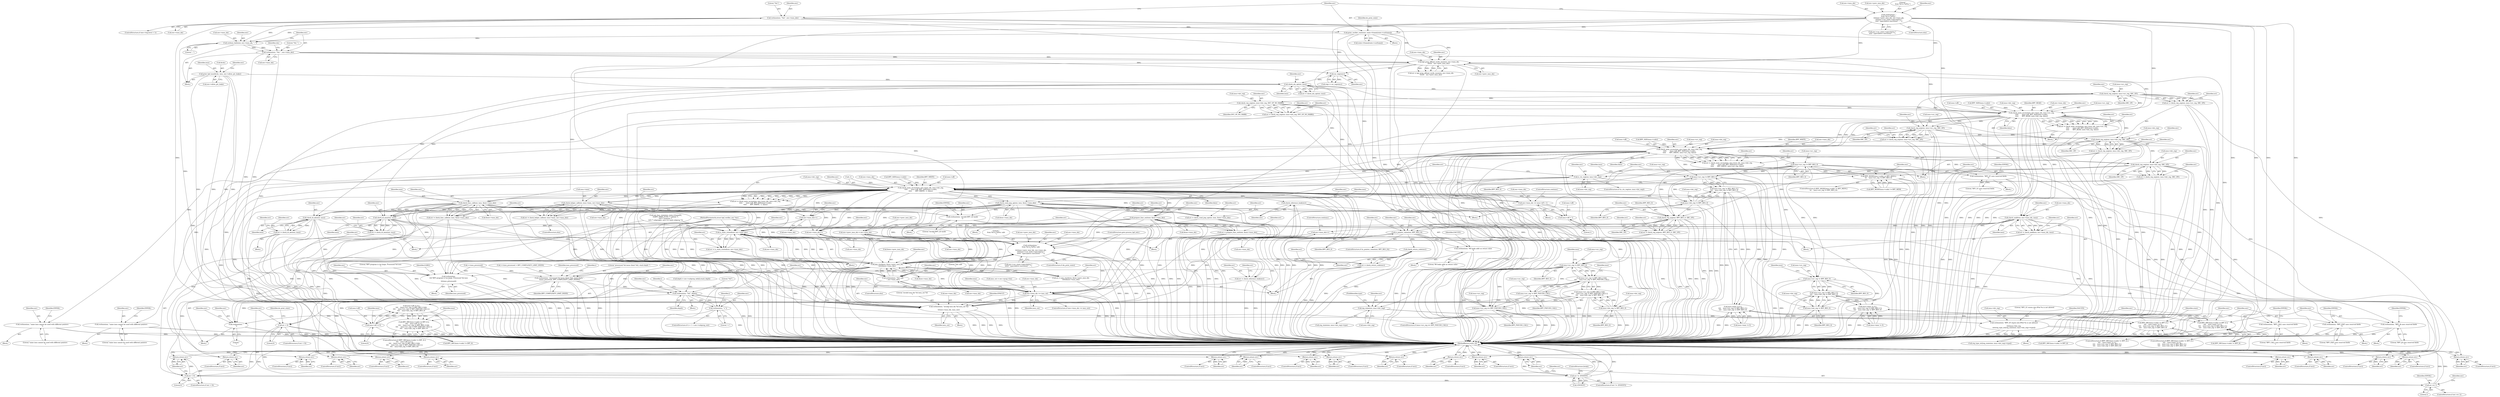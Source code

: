 digraph "0_linux_979d63d50c0c0f7bc537bf821e056cc9fe5abd38_2@pointer" {
"1000468" [label="(Call,check_reg_arg(env, insn->src_reg, SRC_OP))"];
"1000456" [label="(Call,check_alu_op(env, insn))"];
"1000440" [label="(Call,cur_regs(env))"];
"1000374" [label="(Call,print_verifier_state(env, state->frame[state->curframe]))"];
"1000350" [label="(Call,verbose(env, \"%d:\", env->insn_idx))"];
"1000357" [label="(Call,verbose(env, \"\nfrom %d to %d%s:\",\n\t\t\t\t\tenv->prev_insn_idx, env->insn_idx,\n\t\t\t\t\tenv->cur_state->speculative ?\n\t\t\t\t\t\" (speculative execution)\" : \"\"))"];
"1000401" [label="(Call,verbose(env, \"%d: \", env->insn_idx))"];
"1000395" [label="(Call,verbose_linfo(env, env->insn_idx, \"; \"))"];
"1000425" [label="(Call,bpf_prog_offload_verify_insn(env, env->insn_idx,\n\t\t\t\t\t\t\t   env->prev_insn_idx))"];
"1000407" [label="(Call,print_bpf_insn(&cbs, insn, env->allow_ptr_leaks))"];
"1000466" [label="(Call,err = check_reg_arg(env, insn->src_reg, SRC_OP))"];
"1000476" [label="(Return,return err;)"];
"1000480" [label="(Call,check_reg_arg(env, insn->dst_reg, DST_OP_NO_MARK))"];
"1000478" [label="(Call,err = check_reg_arg(env, insn->dst_reg, DST_OP_NO_MARK))"];
"1000488" [label="(Return,return err;)"];
"1000501" [label="(Call,check_mem_access(env, env->insn_idx, insn->src_reg,\n\t\t\t\t\t       insn->off, BPF_SIZE(insn->code),\n\t\t\t\t\t       BPF_READ, insn->dst_reg, false))"];
"1000499" [label="(Call,err = check_mem_access(env, env->insn_idx, insn->src_reg,\n\t\t\t\t\t       insn->off, BPF_SIZE(insn->code),\n\t\t\t\t\t       BPF_READ, insn->dst_reg, false))"];
"1000523" [label="(Return,return err;)"];
"1000554" [label="(Call,verbose(env, \"same insn cannot be used with different pointers\n\"))"];
"1000573" [label="(Call,check_xadd(env, env->insn_idx, insn))"];
"1000222" [label="(Call,verbose(env, \"invalid insn idx %d insn_cnt %d\n\",\n\t\t\t\tenv->insn_idx, insn_cnt))"];
"1000250" [label="(Call,verbose(env,\n\t\t\t\t\"BPF program is too large. Processed %d insn\n\",\n\t\t\t\tinsn_processed))"];
"1000259" [label="(Call,is_state_visited(env, env->insn_idx))"];
"1000216" [label="(Call,env->insn_idx >= insn_cnt)"];
"1000257" [label="(Call,err = is_state_visited(env, env->insn_idx))"];
"1000265" [label="(Call,err < 0)"];
"1000268" [label="(Return,return err;)"];
"1000271" [label="(Call,err == 1)"];
"1000284" [label="(Call,verbose(env, \"\nfrom %d to %d%s: safe\n\",\n\t\t\t\t\t\tenv->prev_insn_idx, env->insn_idx,\n\t\t\t\t\t\tenv->cur_state->speculative ?\n\t\t\t\t\t\t\" (speculative execution)\" : \"\"))"];
"1001000" [label="(Call,pop_stack(env, &env->prev_insn_idx,\n\t\t\t\t\t\t&env->insn_idx))"];
"1000302" [label="(Call,verbose(env, \"%d: safe\n\", env->insn_idx))"];
"1000998" [label="(Call,err = pop_stack(env, &env->prev_insn_idx,\n\t\t\t\t\t\t&env->insn_idx))"];
"1001011" [label="(Call,err < 0)"];
"1001016" [label="(Call,err != -ENOENT)"];
"1001020" [label="(Return,return err;)"];
"1001112" [label="(Call,verbose(env, \"processed %d insns (limit %d), stack depth \",\n\t\tinsn_processed, BPF_COMPLEXITY_LIMIT_INSNS))"];
"1001139" [label="(Call,verbose(env, \"%d\", depth))"];
"1001151" [label="(Call,verbose(env, \"+\"))"];
"1001154" [label="(Call,verbose(env, \"\n\"))"];
"1000571" [label="(Call,err = check_xadd(env, env->insn_idx, insn))"];
"1000581" [label="(Return,return err;)"];
"1000583" [label="(Call,env->insn_idx++)"];
"1000590" [label="(Call,check_reg_arg(env, insn->src_reg, SRC_OP))"];
"1000588" [label="(Call,err = check_reg_arg(env, insn->src_reg, SRC_OP))"];
"1000598" [label="(Return,return err;)"];
"1000602" [label="(Call,check_reg_arg(env, insn->dst_reg, SRC_OP))"];
"1000600" [label="(Call,err = check_reg_arg(env, insn->dst_reg, SRC_OP))"];
"1000610" [label="(Return,return err;)"];
"1000623" [label="(Call,check_mem_access(env, env->insn_idx, insn->dst_reg,\n\t\t\t\t\t       insn->off, BPF_SIZE(insn->code),\n\t\t\t\t\t       BPF_WRITE, insn->src_reg, false))"];
"1000621" [label="(Call,err = check_mem_access(env, env->insn_idx, insn->dst_reg,\n\t\t\t\t\t       insn->off, BPF_SIZE(insn->code),\n\t\t\t\t\t       BPF_WRITE, insn->src_reg, false))"];
"1000645" [label="(Return,return err;)"];
"1000676" [label="(Call,verbose(env, \"same insn cannot be used with different pointers\n\"))"];
"1000691" [label="(Call,insn->src_reg != BPF_REG_0)"];
"1000684" [label="(Call,BPF_MODE(insn->code) != BPF_MEM ||\n\t\t\t    insn->src_reg != BPF_REG_0)"];
"1000794" [label="(Call,insn->src_reg != BPF_REG_0)"];
"1000793" [label="(Call,insn->src_reg != BPF_REG_0 &&\n\t\t\t\t     insn->src_reg != BPF_PSEUDO_CALL)"];
"1000792" [label="(Call,(insn->src_reg != BPF_REG_0 &&\n\t\t\t\t     insn->src_reg != BPF_PSEUDO_CALL) ||\n\t\t\t\t    insn->dst_reg != BPF_REG_0)"];
"1000786" [label="(Call,insn->off != 0 ||\n\t\t\t\t    (insn->src_reg != BPF_REG_0 &&\n\t\t\t\t     insn->src_reg != BPF_PSEUDO_CALL) ||\n\t\t\t\t    insn->dst_reg != BPF_REG_0)"];
"1000779" [label="(Call,BPF_SRC(insn->code) != BPF_K ||\n\t\t\t\t    insn->off != 0 ||\n\t\t\t\t    (insn->src_reg != BPF_REG_0 &&\n\t\t\t\t     insn->src_reg != BPF_PSEUDO_CALL) ||\n\t\t\t\t    insn->dst_reg != BPF_REG_0)"];
"1000799" [label="(Call,insn->src_reg != BPF_PSEUDO_CALL)"];
"1000817" [label="(Call,insn->src_reg == BPF_PSEUDO_CALL)"];
"1000804" [label="(Call,insn->dst_reg != BPF_REG_0)"];
"1000867" [label="(Call,insn->src_reg != BPF_REG_0)"];
"1000866" [label="(Call,insn->src_reg != BPF_REG_0 ||\n\t\t\t\t    insn->dst_reg != BPF_REG_0)"];
"1000860" [label="(Call,insn->imm != 0 ||\n\t\t\t\t    insn->src_reg != BPF_REG_0 ||\n\t\t\t\t    insn->dst_reg != BPF_REG_0)"];
"1000853" [label="(Call,BPF_SRC(insn->code) != BPF_K ||\n\t\t\t\t    insn->imm != 0 ||\n\t\t\t\t    insn->src_reg != BPF_REG_0 ||\n\t\t\t\t    insn->dst_reg != BPF_REG_0)"];
"1000872" [label="(Call,insn->dst_reg != BPF_REG_0)"];
"1000915" [label="(Call,insn->src_reg != BPF_REG_0)"];
"1000914" [label="(Call,insn->src_reg != BPF_REG_0 ||\n\t\t\t\t    insn->dst_reg != BPF_REG_0)"];
"1000908" [label="(Call,insn->imm != 0 ||\n\t\t\t\t    insn->src_reg != BPF_REG_0 ||\n\t\t\t\t    insn->dst_reg != BPF_REG_0)"];
"1000901" [label="(Call,BPF_SRC(insn->code) != BPF_K ||\n\t\t\t\t    insn->imm != 0 ||\n\t\t\t\t    insn->src_reg != BPF_REG_0 ||\n\t\t\t\t    insn->dst_reg != BPF_REG_0)"];
"1000920" [label="(Call,insn->dst_reg != BPF_REG_0)"];
"1000970" [label="(Call,check_reg_arg(env, BPF_REG_0, SRC_OP))"];
"1000968" [label="(Call,err = check_reg_arg(env, BPF_REG_0, SRC_OP))"];
"1000976" [label="(Return,return err;)"];
"1000979" [label="(Call,is_pointer_value(env, BPF_REG_0))"];
"1000983" [label="(Call,verbose(env, \"R0 leaks addr as return value\n\"))"];
"1000991" [label="(Call,check_return_code(env))"];
"1000989" [label="(Call,err = check_return_code(env))"];
"1000995" [label="(Return,return err;)"];
"1000697" [label="(Call,verbose(env, \"BPF_ST uses reserved fields\n\"))"];
"1000705" [label="(Call,check_reg_arg(env, insn->dst_reg, SRC_OP))"];
"1000703" [label="(Call,err = check_reg_arg(env, insn->dst_reg, SRC_OP))"];
"1000713" [label="(Return,return err;)"];
"1000716" [label="(Call,is_ctx_reg(env, insn->dst_reg))"];
"1000731" [label="(Call,reg_state(env, insn->dst_reg))"];
"1000722" [label="(Call,verbose(env, \"BPF_ST stores into R%d %s is not allowed\n\",\n\t\t\t\t\tinsn->dst_reg,\n\t\t\t\t\treg_type_str[reg_state(env, insn->dst_reg)->type]))"];
"1000742" [label="(Call,check_mem_access(env, env->insn_idx, insn->dst_reg,\n\t\t\t\t\t       insn->off, BPF_SIZE(insn->code),\n\t\t\t\t\t       BPF_WRITE, -1, false))"];
"1000740" [label="(Call,err = check_mem_access(env, env->insn_idx, insn->dst_reg,\n\t\t\t\t\t       insn->off, BPF_SIZE(insn->code),\n\t\t\t\t\t       BPF_WRITE, -1, false))"];
"1000763" [label="(Return,return err;)"];
"1000787" [label="(Call,insn->off != 0)"];
"1000810" [label="(Call,verbose(env, \"BPF_CALL uses reserved fields\n\"))"];
"1000824" [label="(Call,check_func_call(env, insn, &env->insn_idx))"];
"1000822" [label="(Call,err = check_func_call(env, insn, &env->insn_idx))"];
"1000844" [label="(Return,return err;)"];
"1001063" [label="(Call,check_ld_abs(env, insn))"];
"1001061" [label="(Call,err = check_ld_abs(env, insn))"];
"1001068" [label="(Return,return err;)"];
"1001078" [label="(Call,check_ld_imm(env, insn))"];
"1001076" [label="(Call,err = check_ld_imm(env, insn))"];
"1001083" [label="(Return,return err;)"];
"1001085" [label="(Call,env->insn_idx++)"];
"1001108" [label="(Call,env->insn_idx++)"];
"1001102" [label="(Call,verbose(env, \"invalid BPF_LD mode\n\"))"];
"1000834" [label="(Call,check_helper_call(env, insn->imm, env->insn_idx))"];
"1000832" [label="(Call,err = check_helper_call(env, insn->imm, env->insn_idx))"];
"1000878" [label="(Call,verbose(env, \"BPF_JA uses reserved fields\n\"))"];
"1000884" [label="(Call,env->insn_idx += insn->off + 1)"];
"1000888" [label="(Call,insn->off + 1)"];
"1000926" [label="(Call,verbose(env, \"BPF_EXIT uses reserved fields\n\"))"];
"1000937" [label="(Call,env->prev_insn_idx = env->insn_idx)"];
"1000946" [label="(Call,prepare_func_exit(env, &env->insn_idx))"];
"1000944" [label="(Call,err = prepare_func_exit(env, &env->insn_idx))"];
"1000954" [label="(Return,return err;)"];
"1000962" [label="(Call,check_reference_leak(env))"];
"1000960" [label="(Call,err = check_reference_leak(env))"];
"1000966" [label="(Return,return err;)"];
"1001033" [label="(Call,check_cond_jmp_op(env, insn, &env->insn_idx))"];
"1001031" [label="(Call,err = check_cond_jmp_op(env, insn, &env->insn_idx))"];
"1001042" [label="(Return,return err;)"];
"1000919" [label="(Identifier,BPF_REG_0)"];
"1000977" [label="(Identifier,err)"];
"1001006" [label="(Call,&env->insn_idx)"];
"1000990" [label="(Identifier,err)"];
"1000711" [label="(ControlStructure,if (err))"];
"1000258" [label="(Identifier,err)"];
"1000646" [label="(Identifier,err)"];
"1000257" [label="(Call,err = is_state_visited(env, env->insn_idx))"];
"1000610" [label="(Return,return err;)"];
"1000487" [label="(Identifier,err)"];
"1001130" [label="(Call,depth = env->subprog_info[i].stack_depth)"];
"1001040" [label="(ControlStructure,if (err))"];
"1000271" [label="(Call,err == 1)"];
"1000404" [label="(Call,env->insn_idx)"];
"1000608" [label="(ControlStructure,if (err))"];
"1000724" [label="(Literal,\"BPF_ST stores into R%d %s is not allowed\n\")"];
"1000304" [label="(Literal,\"%d: safe\n\")"];
"1000753" [label="(Call,BPF_SIZE(insn->code))"];
"1000470" [label="(Call,insn->src_reg)"];
"1001078" [label="(Call,check_ld_imm(env, insn))"];
"1000867" [label="(Call,insn->src_reg != BPF_REG_0)"];
"1000780" [label="(Call,BPF_SRC(insn->code) != BPF_K)"];
"1000982" [label="(Block,)"];
"1000233" [label="(Identifier,insn)"];
"1000992" [label="(Identifier,env)"];
"1001063" [label="(Call,check_ld_abs(env, insn))"];
"1000818" [label="(Call,insn->src_reg)"];
"1001002" [label="(Call,&env->prev_insn_idx)"];
"1001012" [label="(Identifier,err)"];
"1000873" [label="(Call,insn->dst_reg)"];
"1000793" [label="(Call,insn->src_reg != BPF_REG_0 &&\n\t\t\t\t     insn->src_reg != BPF_PSEUDO_CALL)"];
"1000985" [label="(Literal,\"R0 leaks addr as return value\n\")"];
"1000287" [label="(Call,env->prev_insn_idx)"];
"1000971" [label="(Identifier,env)"];
"1000595" [label="(Identifier,SRC_OP)"];
"1000401" [label="(Call,verbose(env, \"%d: \", env->insn_idx))"];
"1001081" [label="(ControlStructure,if (err))"];
"1000458" [label="(Identifier,insn)"];
"1001151" [label="(Call,verbose(env, \"+\"))"];
"1000596" [label="(ControlStructure,if (err))"];
"1000816" [label="(ControlStructure,if (insn->src_reg == BPF_PSEUDO_CALL))"];
"1000488" [label="(Return,return err;)"];
"1000375" [label="(Identifier,env)"];
"1000707" [label="(Call,insn->dst_reg)"];
"1000805" [label="(Call,insn->dst_reg)"];
"1000872" [label="(Call,insn->dst_reg != BPF_REG_0)"];
"1000836" [label="(Call,insn->imm)"];
"1000423" [label="(Call,err = bpf_prog_offload_verify_insn(env, env->insn_idx,\n\t\t\t\t\t\t\t   env->prev_insn_idx))"];
"1000925" [label="(Block,)"];
"1000407" [label="(Call,print_bpf_insn(&cbs, insn, env->allow_ptr_leaks))"];
"1000272" [label="(Identifier,err)"];
"1001018" [label="(Call,-ENOENT)"];
"1000786" [label="(Call,insn->off != 0 ||\n\t\t\t\t    (insn->src_reg != BPF_REG_0 &&\n\t\t\t\t     insn->src_reg != BPF_PSEUDO_CALL) ||\n\t\t\t\t    insn->dst_reg != BPF_REG_0)"];
"1000231" [label="(Identifier,EFAULT)"];
"1000994" [label="(Identifier,err)"];
"1000644" [label="(Identifier,err)"];
"1000731" [label="(Call,reg_state(env, insn->dst_reg))"];
"1000703" [label="(Call,err = check_reg_arg(env, insn->dst_reg, SRC_OP))"];
"1000889" [label="(Call,insn->off)"];
"1000521" [label="(ControlStructure,if (err))"];
"1000941" [label="(Call,env->insn_idx)"];
"1000482" [label="(Call,insn->dst_reg)"];
"1000901" [label="(Call,BPF_SRC(insn->code) != BPF_K ||\n\t\t\t\t    insn->imm != 0 ||\n\t\t\t\t    insn->src_reg != BPF_REG_0 ||\n\t\t\t\t    insn->dst_reg != BPF_REG_0)"];
"1000973" [label="(Identifier,SRC_OP)"];
"1000224" [label="(Literal,\"invalid insn idx %d insn_cnt %d\n\")"];
"1000938" [label="(Call,env->prev_insn_idx)"];
"1000710" [label="(Identifier,SRC_OP)"];
"1000730" [label="(Call,reg_state(env, insn->dst_reg)->type)"];
"1000130" [label="(Call,insn_cnt = env->prog->len)"];
"1000360" [label="(Call,env->prev_insn_idx)"];
"1000600" [label="(Call,err = check_reg_arg(env, insn->dst_reg, SRC_OP))"];
"1000303" [label="(Identifier,env)"];
"1000553" [label="(Block,)"];
"1000880" [label="(Literal,\"BPF_JA uses reserved fields\n\")"];
"1000359" [label="(Literal,\"\nfrom %d to %d%s:\")"];
"1000409" [label="(Identifier,cbs)"];
"1000376" [label="(Call,state->frame[state->curframe])"];
"1001026" [label="(Identifier,do_print_state)"];
"1000282" [label="(ControlStructure,if (do_print_state))"];
"1000692" [label="(Call,insn->src_reg)"];
"1000253" [label="(Identifier,insn_processed)"];
"1000516" [label="(Identifier,BPF_READ)"];
"1000684" [label="(Call,BPF_MODE(insn->code) != BPF_MEM ||\n\t\t\t    insn->src_reg != BPF_REG_0)"];
"1000815" [label="(Identifier,EINVAL)"];
"1001086" [label="(Call,env->insn_idx)"];
"1000259" [label="(Call,is_state_visited(env, env->insn_idx))"];
"1001042" [label="(Return,return err;)"];
"1001084" [label="(Identifier,err)"];
"1001141" [label="(Literal,\"%d\")"];
"1000842" [label="(ControlStructure,if (err))"];
"1000960" [label="(Call,err = check_reference_leak(env))"];
"1000969" [label="(Identifier,err)"];
"1000739" [label="(Identifier,EACCES)"];
"1000798" [label="(Identifier,BPF_REG_0)"];
"1001034" [label="(Identifier,env)"];
"1000284" [label="(Call,verbose(env, \"\nfrom %d to %d%s: safe\n\",\n\t\t\t\t\t\tenv->prev_insn_idx, env->insn_idx,\n\t\t\t\t\t\tenv->cur_state->speculative ?\n\t\t\t\t\t\t\" (speculative execution)\" : \"\"))"];
"1001032" [label="(Identifier,err)"];
"1000824" [label="(Call,check_func_call(env, insn, &env->insn_idx))"];
"1000743" [label="(Identifier,env)"];
"1000419" [label="(Identifier,env)"];
"1000638" [label="(Identifier,BPF_WRITE)"];
"1000293" [label="(Call,env->cur_state->speculative ?\n\t\t\t\t\t\t\" (speculative execution)\" : \"\")"];
"1000991" [label="(Call,check_return_code(env))"];
"1000676" [label="(Call,verbose(env, \"same insn cannot be used with different pointers\n\"))"];
"1000979" [label="(Call,is_pointer_value(env, BPF_REG_0))"];
"1000723" [label="(Identifier,env)"];
"1000831" [label="(ControlStructure,else)"];
"1000625" [label="(Call,env->insn_idx)"];
"1001030" [label="(Block,)"];
"1000469" [label="(Identifier,env)"];
"1000440" [label="(Call,cur_regs(env))"];
"1000583" [label="(Call,env->insn_idx++)"];
"1000714" [label="(Identifier,err)"];
"1000467" [label="(Identifier,err)"];
"1000717" [label="(Identifier,env)"];
"1000273" [label="(Literal,1)"];
"1000270" [label="(ControlStructure,if (err == 1))"];
"1001112" [label="(Call,verbose(env, \"processed %d insns (limit %d), stack depth \",\n\t\tinsn_processed, BPF_COMPLEXITY_LIMIT_INSNS))"];
"1000877" [label="(Block,)"];
"1000117" [label="(MethodParameterIn,struct bpf_verifier_env *env)"];
"1000695" [label="(Identifier,BPF_REG_0)"];
"1000468" [label="(Call,check_reg_arg(env, insn->src_reg, SRC_OP))"];
"1000118" [label="(Block,)"];
"1000479" [label="(Identifier,err)"];
"1000861" [label="(Call,insn->imm != 0)"];
"1001069" [label="(Identifier,err)"];
"1000441" [label="(Identifier,env)"];
"1001161" [label="(Identifier,env)"];
"1000592" [label="(Call,insn->src_reg)"];
"1000587" [label="(ControlStructure,continue;)"];
"1000578" [label="(Identifier,insn)"];
"1000946" [label="(Call,prepare_func_exit(env, &env->insn_idx))"];
"1000976" [label="(Return,return err;)"];
"1000463" [label="(Block,)"];
"1000571" [label="(Call,err = check_xadd(env, env->insn_idx, insn))"];
"1000801" [label="(Identifier,insn)"];
"1000800" [label="(Call,insn->src_reg)"];
"1001102" [label="(Call,verbose(env, \"invalid BPF_LD mode\n\"))"];
"1000395" [label="(Call,verbose_linfo(env, env->insn_idx, \"; \"))"];
"1000456" [label="(Call,check_alu_op(env, insn))"];
"1000685" [label="(Call,BPF_MODE(insn->code) != BPF_MEM)"];
"1001013" [label="(Literal,0)"];
"1000983" [label="(Call,verbose(env, \"R0 leaks addr as return value\n\"))"];
"1000834" [label="(Call,check_helper_call(env, insn->imm, env->insn_idx))"];
"1000503" [label="(Call,env->insn_idx)"];
"1000758" [label="(Call,-1)"];
"1000597" [label="(Identifier,err)"];
"1000252" [label="(Literal,\"BPF program is too large. Processed %d insn\n\")"];
"1000256" [label="(Identifier,E2BIG)"];
"1000603" [label="(Identifier,env)"];
"1000967" [label="(Identifier,err)"];
"1001060" [label="(Block,)"];
"1000251" [label="(Identifier,env)"];
"1000216" [label="(Call,env->insn_idx >= insn_cnt)"];
"1000575" [label="(Call,env->insn_idx)"];
"1001011" [label="(Call,err < 0)"];
"1000631" [label="(Call,insn->off)"];
"1000477" [label="(Identifier,err)"];
"1000955" [label="(Identifier,err)"];
"1000853" [label="(Call,BPF_SRC(insn->code) != BPF_K ||\n\t\t\t\t    insn->imm != 0 ||\n\t\t\t\t    insn->src_reg != BPF_REG_0 ||\n\t\t\t\t    insn->dst_reg != BPF_REG_0)"];
"1000489" [label="(Identifier,err)"];
"1000725" [label="(Call,insn->dst_reg)"];
"1000852" [label="(ControlStructure,if (BPF_SRC(insn->code) != BPF_K ||\n\t\t\t\t    insn->imm != 0 ||\n\t\t\t\t    insn->src_reg != BPF_REG_0 ||\n\t\t\t\t    insn->dst_reg != BPF_REG_0))"];
"1000400" [label="(Literal,\"; \")"];
"1001174" [label="(MethodReturn,static int)"];
"1001079" [label="(Identifier,env)"];
"1000438" [label="(Call,regs = cur_regs(env))"];
"1000682" [label="(Block,)"];
"1000854" [label="(Call,BPF_SRC(insn->code) != BPF_K)"];
"1000351" [label="(Identifier,env)"];
"1000835" [label="(Identifier,env)"];
"1000425" [label="(Call,bpf_prog_offload_verify_insn(env, env->insn_idx,\n\t\t\t\t\t\t\t   env->prev_insn_idx))"];
"1000914" [label="(Call,insn->src_reg != BPF_REG_0 ||\n\t\t\t\t    insn->dst_reg != BPF_REG_0)"];
"1000285" [label="(Identifier,env)"];
"1000845" [label="(Identifier,err)"];
"1000250" [label="(Call,verbose(env,\n\t\t\t\t\"BPF program is too large. Processed %d insn\n\",\n\t\t\t\tinsn_processed))"];
"1001114" [label="(Literal,\"processed %d insns (limit %d), stack depth \")"];
"1000602" [label="(Call,check_reg_arg(env, insn->dst_reg, SRC_OP))"];
"1000804" [label="(Call,insn->dst_reg != BPF_REG_0)"];
"1000222" [label="(Call,verbose(env, \"invalid insn idx %d insn_cnt %d\n\",\n\t\t\t\tenv->insn_idx, insn_cnt))"];
"1000249" [label="(Block,)"];
"1001152" [label="(Identifier,env)"];
"1000485" [label="(Identifier,DST_OP_NO_MARK)"];
"1000742" [label="(Call,check_mem_access(env, env->insn_idx, insn->dst_reg,\n\t\t\t\t\t       insn->off, BPF_SIZE(insn->code),\n\t\t\t\t\t       BPF_WRITE, -1, false))"];
"1000305" [label="(Call,env->insn_idx)"];
"1000574" [label="(Identifier,env)"];
"1000915" [label="(Call,insn->src_reg != BPF_REG_0)"];
"1000902" [label="(Call,BPF_SRC(insn->code) != BPF_K)"];
"1000744" [label="(Call,env->insn_idx)"];
"1000931" [label="(Identifier,EINVAL)"];
"1001015" [label="(ControlStructure,if (err != -ENOENT))"];
"1000269" [label="(Identifier,err)"];
"1001041" [label="(Identifier,err)"];
"1000993" [label="(ControlStructure,if (err))"];
"1000757" [label="(Identifier,BPF_WRITE)"];
"1000268" [label="(Return,return err;)"];
"1000524" [label="(Identifier,err)"];
"1000705" [label="(Call,check_reg_arg(env, insn->dst_reg, SRC_OP))"];
"1000886" [label="(Identifier,env)"];
"1000342" [label="(ControlStructure,if (env->log.level > 1))"];
"1000972" [label="(Identifier,BPF_REG_0)"];
"1000750" [label="(Call,insn->off)"];
"1000559" [label="(Identifier,EINVAL)"];
"1000500" [label="(Identifier,err)"];
"1000221" [label="(Block,)"];
"1000246" [label="(Call,++insn_processed)"];
"1000411" [label="(Call,env->allow_ptr_leaks)"];
"1000900" [label="(ControlStructure,if (BPF_SRC(insn->code) != BPF_K ||\n\t\t\t\t    insn->imm != 0 ||\n\t\t\t\t    insn->src_reg != BPF_REG_0 ||\n\t\t\t\t    insn->dst_reg != BPF_REG_0))"];
"1000502" [label="(Identifier,env)"];
"1001093" [label="(Identifier,env)"];
"1000970" [label="(Call,check_reg_arg(env, BPF_REG_0, SRC_OP))"];
"1000871" [label="(Identifier,BPF_REG_0)"];
"1000353" [label="(Call,env->insn_idx)"];
"1000556" [label="(Literal,\"same insn cannot be used with different pointers\n\")"];
"1000764" [label="(Identifier,err)"];
"1000506" [label="(Call,insn->src_reg)"];
"1001043" [label="(Identifier,err)"];
"1001000" [label="(Call,pop_stack(env, &env->prev_insn_idx,\n\t\t\t\t\t\t&env->insn_idx))"];
"1000350" [label="(Call,verbose(env, \"%d:\", env->insn_idx))"];
"1000921" [label="(Call,insn->dst_reg)"];
"1001082" [label="(Identifier,err)"];
"1000645" [label="(Return,return err;)"];
"1000430" [label="(Call,env->prev_insn_idx)"];
"1000978" [label="(ControlStructure,if (is_pointer_value(env, BPF_REG_0)))"];
"1000357" [label="(Call,verbose(env, \"\nfrom %d to %d%s:\",\n\t\t\t\t\tenv->prev_insn_idx, env->insn_idx,\n\t\t\t\t\tenv->cur_state->speculative ?\n\t\t\t\t\t\" (speculative execution)\" : \"\"))"];
"1000599" [label="(Identifier,err)"];
"1001109" [label="(Call,env->insn_idx)"];
"1000218" [label="(Identifier,env)"];
"1000899" [label="(Block,)"];
"1000302" [label="(Call,verbose(env, \"%d: safe\n\", env->insn_idx))"];
"1000509" [label="(Call,insn->off)"];
"1001065" [label="(Identifier,insn)"];
"1000796" [label="(Identifier,insn)"];
"1000486" [label="(ControlStructure,if (err))"];
"1000220" [label="(Identifier,insn_cnt)"];
"1000741" [label="(Identifier,err)"];
"1000866" [label="(Call,insn->src_reg != BPF_REG_0 ||\n\t\t\t\t    insn->dst_reg != BPF_REG_0)"];
"1000212" [label="(Block,)"];
"1000827" [label="(Call,&env->insn_idx)"];
"1000965" [label="(Identifier,err)"];
"1000696" [label="(Block,)"];
"1000817" [label="(Call,insn->src_reg == BPF_PSEUDO_CALL)"];
"1000290" [label="(Call,env->insn_idx)"];
"1001064" [label="(Identifier,env)"];
"1000747" [label="(Call,insn->dst_reg)"];
"1000591" [label="(Identifier,env)"];
"1000410" [label="(Identifier,insn)"];
"1001101" [label="(Block,)"];
"1000952" [label="(ControlStructure,if (err))"];
"1000843" [label="(Identifier,err)"];
"1000265" [label="(Call,err < 0)"];
"1000426" [label="(Identifier,env)"];
"1000634" [label="(Call,BPF_SIZE(insn->code))"];
"1000893" [label="(ControlStructure,continue;)"];
"1001068" [label="(Return,return err;)"];
"1000924" [label="(Identifier,BPF_REG_0)"];
"1000512" [label="(Call,BPF_SIZE(insn->code))"];
"1001140" [label="(Identifier,env)"];
"1000791" [label="(Literal,0)"];
"1000683" [label="(ControlStructure,if (BPF_MODE(insn->code) != BPF_MEM ||\n\t\t\t    insn->src_reg != BPF_REG_0))"];
"1000799" [label="(Call,insn->src_reg != BPF_PSEUDO_CALL)"];
"1001021" [label="(Identifier,err)"];
"1000215" [label="(ControlStructure,if (env->insn_idx >= insn_cnt))"];
"1001113" [label="(Identifier,env)"];
"1000712" [label="(Identifier,err)"];
"1000833" [label="(Identifier,err)"];
"1000457" [label="(Identifier,env)"];
"1000308" [label="(ControlStructure,goto process_bpf_exit;)"];
"1000245" [label="(Call,++insn_processed > BPF_COMPLEXITY_LIMIT_INSNS)"];
"1000964" [label="(ControlStructure,if (err))"];
"1001076" [label="(Call,err = check_ld_imm(env, insn))"];
"1001155" [label="(Identifier,env)"];
"1000588" [label="(Call,err = check_reg_arg(env, insn->src_reg, SRC_OP))"];
"1000702" [label="(Identifier,EINVAL)"];
"1000642" [label="(Identifier,false)"];
"1000260" [label="(Identifier,env)"];
"1000624" [label="(Identifier,env)"];
"1001108" [label="(Call,env->insn_idx++)"];
"1000721" [label="(Block,)"];
"1001062" [label="(Identifier,err)"];
"1000763" [label="(Return,return err;)"];
"1000936" [label="(Block,)"];
"1000998" [label="(Call,err = pop_stack(env, &env->prev_insn_idx,\n\t\t\t\t\t\t&env->insn_idx))"];
"1000810" [label="(Call,verbose(env, \"BPF_CALL uses reserved fields\n\"))"];
"1001115" [label="(Identifier,insn_processed)"];
"1000761" [label="(ControlStructure,if (err))"];
"1000934" [label="(Identifier,state)"];
"1001067" [label="(Identifier,err)"];
"1000995" [label="(Return,return err;)"];
"1000792" [label="(Call,(insn->src_reg != BPF_REG_0 &&\n\t\t\t\t     insn->src_reg != BPF_PSEUDO_CALL) ||\n\t\t\t\t    insn->dst_reg != BPF_REG_0)"];
"1000795" [label="(Call,insn->src_reg)"];
"1000621" [label="(Call,err = check_mem_access(env, env->insn_idx, insn->dst_reg,\n\t\t\t\t\t       insn->off, BPF_SIZE(insn->code),\n\t\t\t\t\t       BPF_WRITE, insn->src_reg, false))"];
"1000611" [label="(Identifier,err)"];
"1000975" [label="(Identifier,err)"];
"1000888" [label="(Call,insn->off + 1)"];
"1000560" [label="(Block,)"];
"1000706" [label="(Identifier,env)"];
"1000699" [label="(Literal,\"BPF_ST uses reserved fields\n\")"];
"1000999" [label="(Identifier,err)"];
"1000623" [label="(Call,check_mem_access(env, env->insn_idx, insn->dst_reg,\n\t\t\t\t\t       insn->off, BPF_SIZE(insn->code),\n\t\t\t\t\t       BPF_WRITE, insn->src_reg, false))"];
"1000713" [label="(Return,return err;)"];
"1001077" [label="(Identifier,err)"];
"1000358" [label="(Identifier,env)"];
"1000408" [label="(Call,&cbs)"];
"1000908" [label="(Call,insn->imm != 0 ||\n\t\t\t\t    insn->src_reg != BPF_REG_0 ||\n\t\t\t\t    insn->dst_reg != BPF_REG_0)"];
"1000601" [label="(Identifier,err)"];
"1000916" [label="(Call,insn->src_reg)"];
"1000697" [label="(Call,verbose(env, \"BPF_ST uses reserved fields\n\"))"];
"1001119" [label="(Identifier,i)"];
"1000981" [label="(Identifier,BPF_REG_0)"];
"1000582" [label="(Identifier,err)"];
"1001061" [label="(Call,err = check_ld_abs(env, insn))"];
"1000481" [label="(Identifier,env)"];
"1000278" [label="(Identifier,env)"];
"1000989" [label="(Call,err = check_return_code(env))"];
"1000691" [label="(Call,insn->src_reg != BPF_REG_0)"];
"1000374" [label="(Call,print_verifier_state(env, state->frame[state->curframe]))"];
"1000223" [label="(Identifier,env)"];
"1000968" [label="(Call,err = check_reg_arg(env, BPF_REG_0, SRC_OP))"];
"1000698" [label="(Identifier,env)"];
"1000286" [label="(Literal,\"\nfrom %d to %d%s: safe\n\")"];
"1001156" [label="(Literal,\"\n\")"];
"1000884" [label="(Call,env->insn_idx += insn->off + 1)"];
"1001001" [label="(Identifier,env)"];
"1000879" [label="(Identifier,env)"];
"1000501" [label="(Call,check_mem_access(env, env->insn_idx, insn->src_reg,\n\t\t\t\t\t       insn->off, BPF_SIZE(insn->code),\n\t\t\t\t\t       BPF_READ, insn->dst_reg, false))"];
"1000892" [label="(Literal,1)"];
"1001116" [label="(Identifier,BPF_COMPLEXITY_LIMIT_INSNS)"];
"1001154" [label="(Call,verbose(env, \"\n\"))"];
"1000878" [label="(Call,verbose(env, \"BPF_JA uses reserved fields\n\"))"];
"1000927" [label="(Identifier,env)"];
"1000397" [label="(Call,env->insn_idx)"];
"1000580" [label="(Identifier,err)"];
"1001016" [label="(Call,err != -ENOENT)"];
"1001143" [label="(ControlStructure,if (i + 1 < env->subprog_cnt))"];
"1000808" [label="(Identifier,BPF_REG_0)"];
"1000788" [label="(Call,insn->off)"];
"1000928" [label="(Literal,\"BPF_EXIT uses reserved fields\n\")"];
"1000598" [label="(Return,return err;)"];
"1001107" [label="(Identifier,EINVAL)"];
"1001010" [label="(ControlStructure,if (err < 0))"];
"1000812" [label="(Literal,\"BPF_CALL uses reserved fields\n\")"];
"1000736" [label="(FieldIdentifier,type)"];
"1000363" [label="(Call,env->insn_idx)"];
"1000555" [label="(Identifier,env)"];
"1000366" [label="(Call,env->cur_state->speculative ?\n\t\t\t\t\t\" (speculative execution)\" : \"\")"];
"1000572" [label="(Identifier,err)"];
"1000522" [label="(Identifier,err)"];
"1000681" [label="(Identifier,EINVAL)"];
"1000301" [label="(ControlStructure,else)"];
"1000944" [label="(Call,err = prepare_func_exit(env, &env->insn_idx))"];
"1000839" [label="(Call,env->insn_idx)"];
"1000609" [label="(Identifier,err)"];
"1000920" [label="(Call,insn->dst_reg != BPF_REG_0)"];
"1000909" [label="(Call,insn->imm != 0)"];
"1000217" [label="(Call,env->insn_idx)"];
"1000402" [label="(Identifier,env)"];
"1000573" [label="(Call,check_xadd(env, env->insn_idx, insn))"];
"1000678" [label="(Literal,\"same insn cannot be used with different pointers\n\")"];
"1000732" [label="(Identifier,env)"];
"1001085" [label="(Call,env->insn_idx++)"];
"1000228" [label="(Identifier,insn_cnt)"];
"1000948" [label="(Call,&env->insn_idx)"];
"1000822" [label="(Call,err = check_func_call(env, insn, &env->insn_idx))"];
"1000454" [label="(Call,err = check_alu_op(env, insn))"];
"1000762" [label="(Identifier,err)"];
"1000313" [label="(Identifier,EINVAL)"];
"1000639" [label="(Call,insn->src_reg)"];
"1001035" [label="(Identifier,insn)"];
"1000821" [label="(Identifier,BPF_PSEUDO_CALL)"];
"1000356" [label="(ControlStructure,else)"];
"1000675" [label="(Block,)"];
"1000581" [label="(Return,return err;)"];
"1000352" [label="(Literal,\"%d:\")"];
"1000811" [label="(Identifier,env)"];
"1000922" [label="(Identifier,insn)"];
"1000819" [label="(Identifier,insn)"];
"1000473" [label="(Identifier,SRC_OP)"];
"1001142" [label="(Identifier,depth)"];
"1001103" [label="(Identifier,env)"];
"1000947" [label="(Identifier,env)"];
"1000962" [label="(Call,check_reference_leak(env))"];
"1001036" [label="(Call,&env->insn_idx)"];
"1001020" [label="(Return,return err;)"];
"1000760" [label="(Identifier,false)"];
"1000883" [label="(Identifier,EINVAL)"];
"1000520" [label="(Identifier,false)"];
"1000740" [label="(Call,err = check_mem_access(env, env->insn_idx, insn->dst_reg,\n\t\t\t\t\t       insn->off, BPF_SIZE(insn->code),\n\t\t\t\t\t       BPF_WRITE, -1, false))"];
"1001022" [label="(ControlStructure,break;)"];
"1000787" [label="(Call,insn->off != 0)"];
"1000876" [label="(Identifier,BPF_REG_0)"];
"1000264" [label="(ControlStructure,if (err < 0))"];
"1000341" [label="(Block,)"];
"1000966" [label="(Return,return err;)"];
"1001066" [label="(ControlStructure,if (err))"];
"1000778" [label="(ControlStructure,if (BPF_SRC(insn->code) != BPF_K ||\n\t\t\t\t    insn->off != 0 ||\n\t\t\t\t    (insn->src_reg != BPF_REG_0 &&\n\t\t\t\t     insn->src_reg != BPF_PSEUDO_CALL) ||\n\t\t\t\t    insn->dst_reg != BPF_REG_0))"];
"1000607" [label="(Identifier,SRC_OP)"];
"1000728" [label="(Call,reg_type_str[reg_state(env, insn->dst_reg)->type])"];
"1000523" [label="(Return,return err;)"];
"1000926" [label="(Call,verbose(env, \"BPF_EXIT uses reserved fields\n\"))"];
"1000794" [label="(Call,insn->src_reg != BPF_REG_0)"];
"1000677" [label="(Identifier,env)"];
"1000779" [label="(Call,BPF_SRC(insn->code) != BPF_K ||\n\t\t\t\t    insn->off != 0 ||\n\t\t\t\t    (insn->src_reg != BPF_REG_0 &&\n\t\t\t\t     insn->src_reg != BPF_PSEUDO_CALL) ||\n\t\t\t\t    insn->dst_reg != BPF_REG_0)"];
"1001080" [label="(Identifier,insn)"];
"1000874" [label="(Identifier,insn)"];
"1000961" [label="(Identifier,err)"];
"1000427" [label="(Call,env->insn_idx)"];
"1000475" [label="(Identifier,err)"];
"1001033" [label="(Call,check_cond_jmp_op(env, insn, &env->insn_idx))"];
"1000622" [label="(Identifier,err)"];
"1000517" [label="(Call,insn->dst_reg)"];
"1001104" [label="(Literal,\"invalid BPF_LD mode\n\")"];
"1000604" [label="(Call,insn->dst_reg)"];
"1000945" [label="(Identifier,err)"];
"1000733" [label="(Call,insn->dst_reg)"];
"1000963" [label="(Identifier,env)"];
"1001146" [label="(Identifier,i)"];
"1000480" [label="(Call,check_reg_arg(env, insn->dst_reg, DST_OP_NO_MARK))"];
"1000474" [label="(ControlStructure,if (err))"];
"1001083" [label="(Return,return err;)"];
"1000984" [label="(Identifier,env)"];
"1000722" [label="(Call,verbose(env, \"BPF_ST stores into R%d %s is not allowed\n\",\n\t\t\t\t\tinsn->dst_reg,\n\t\t\t\t\treg_type_str[reg_state(env, insn->dst_reg)->type]))"];
"1001075" [label="(Block,)"];
"1000393" [label="(Block,)"];
"1000860" [label="(Call,insn->imm != 0 ||\n\t\t\t\t    insn->src_reg != BPF_REG_0 ||\n\t\t\t\t    insn->dst_reg != BPF_REG_0)"];
"1000554" [label="(Call,verbose(env, \"same insn cannot be used with different pointers\n\"))"];
"1000996" [label="(Identifier,err)"];
"1000826" [label="(Identifier,insn)"];
"1000988" [label="(Identifier,EACCES)"];
"1000885" [label="(Call,env->insn_idx)"];
"1000937" [label="(Call,env->prev_insn_idx = env->insn_idx)"];
"1000809" [label="(Block,)"];
"1000476" [label="(Return,return err;)"];
"1001128" [label="(Block,)"];
"1000704" [label="(Identifier,err)"];
"1000715" [label="(ControlStructure,if (is_ctx_reg(env, insn->dst_reg)))"];
"1000974" [label="(ControlStructure,if (err))"];
"1001153" [label="(Literal,\"+\")"];
"1001127" [label="(Identifier,i)"];
"1000825" [label="(Identifier,env)"];
"1000403" [label="(Literal,\"%d: \")"];
"1000384" [label="(Identifier,do_print_state)"];
"1000579" [label="(ControlStructure,if (err))"];
"1001017" [label="(Identifier,err)"];
"1000570" [label="(Block,)"];
"1000267" [label="(Literal,0)"];
"1000718" [label="(Call,insn->dst_reg)"];
"1000643" [label="(ControlStructure,if (err))"];
"1000803" [label="(Identifier,BPF_PSEUDO_CALL)"];
"1000584" [label="(Call,env->insn_idx)"];
"1000478" [label="(Call,err = check_reg_arg(env, insn->dst_reg, DST_OP_NO_MARK))"];
"1000628" [label="(Call,insn->dst_reg)"];
"1000868" [label="(Call,insn->src_reg)"];
"1000225" [label="(Call,env->insn_idx)"];
"1000499" [label="(Call,err = check_mem_access(env, env->insn_idx, insn->src_reg,\n\t\t\t\t\t       insn->off, BPF_SIZE(insn->code),\n\t\t\t\t\t       BPF_READ, insn->dst_reg, false))"];
"1000851" [label="(Block,)"];
"1000466" [label="(Call,err = check_reg_arg(env, insn->src_reg, SRC_OP))"];
"1000716" [label="(Call,is_ctx_reg(env, insn->dst_reg))"];
"1000589" [label="(Identifier,err)"];
"1000954" [label="(Return,return err;)"];
"1000396" [label="(Identifier,env)"];
"1000953" [label="(Identifier,err)"];
"1000266" [label="(Identifier,err)"];
"1001139" [label="(Call,verbose(env, \"%d\", depth))"];
"1000806" [label="(Identifier,insn)"];
"1000201" [label="(Call,init_func_state(env, state->frame[0],\n\t\t\tBPF_MAIN_FUNC /* callsite */,\n\t\t\t0 /* frameno */,\n\t\t\t0 /* subprogno, zero == main subprog */))"];
"1000823" [label="(Identifier,err)"];
"1001031" [label="(Call,err = check_cond_jmp_op(env, insn, &env->insn_idx))"];
"1000261" [label="(Call,env->insn_idx)"];
"1000832" [label="(Call,err = check_helper_call(env, insn->imm, env->insn_idx))"];
"1000844" [label="(Return,return err;)"];
"1000980" [label="(Identifier,env)"];
"1000590" [label="(Call,check_reg_arg(env, insn->src_reg, SRC_OP))"];
"1000468" -> "1000466"  [label="AST: "];
"1000468" -> "1000473"  [label="CFG: "];
"1000469" -> "1000468"  [label="AST: "];
"1000470" -> "1000468"  [label="AST: "];
"1000473" -> "1000468"  [label="AST: "];
"1000466" -> "1000468"  [label="CFG: "];
"1000468" -> "1001174"  [label="DDG: "];
"1000468" -> "1001174"  [label="DDG: "];
"1000468" -> "1001174"  [label="DDG: "];
"1000468" -> "1000466"  [label="DDG: "];
"1000468" -> "1000466"  [label="DDG: "];
"1000468" -> "1000466"  [label="DDG: "];
"1000456" -> "1000468"  [label="DDG: "];
"1000468" -> "1000480"  [label="DDG: "];
"1000468" -> "1000501"  [label="DDG: "];
"1000468" -> "1000590"  [label="DDG: "];
"1000456" -> "1000454"  [label="AST: "];
"1000456" -> "1000458"  [label="CFG: "];
"1000457" -> "1000456"  [label="AST: "];
"1000458" -> "1000456"  [label="AST: "];
"1000454" -> "1000456"  [label="CFG: "];
"1000456" -> "1001174"  [label="DDG: "];
"1000456" -> "1001174"  [label="DDG: "];
"1000456" -> "1000454"  [label="DDG: "];
"1000456" -> "1000454"  [label="DDG: "];
"1000440" -> "1000456"  [label="DDG: "];
"1000407" -> "1000456"  [label="DDG: "];
"1000456" -> "1000573"  [label="DDG: "];
"1000456" -> "1000824"  [label="DDG: "];
"1000456" -> "1001033"  [label="DDG: "];
"1000456" -> "1001063"  [label="DDG: "];
"1000456" -> "1001078"  [label="DDG: "];
"1000440" -> "1000438"  [label="AST: "];
"1000440" -> "1000441"  [label="CFG: "];
"1000441" -> "1000440"  [label="AST: "];
"1000438" -> "1000440"  [label="CFG: "];
"1000440" -> "1000438"  [label="DDG: "];
"1000374" -> "1000440"  [label="DDG: "];
"1000401" -> "1000440"  [label="DDG: "];
"1000425" -> "1000440"  [label="DDG: "];
"1000374" -> "1000341"  [label="AST: "];
"1000374" -> "1000376"  [label="CFG: "];
"1000375" -> "1000374"  [label="AST: "];
"1000376" -> "1000374"  [label="AST: "];
"1000384" -> "1000374"  [label="CFG: "];
"1000374" -> "1001174"  [label="DDG: "];
"1000374" -> "1001174"  [label="DDG: "];
"1000350" -> "1000374"  [label="DDG: "];
"1000357" -> "1000374"  [label="DDG: "];
"1000374" -> "1000395"  [label="DDG: "];
"1000374" -> "1000425"  [label="DDG: "];
"1000350" -> "1000342"  [label="AST: "];
"1000350" -> "1000353"  [label="CFG: "];
"1000351" -> "1000350"  [label="AST: "];
"1000352" -> "1000350"  [label="AST: "];
"1000353" -> "1000350"  [label="AST: "];
"1000375" -> "1000350"  [label="CFG: "];
"1000350" -> "1001174"  [label="DDG: "];
"1000350" -> "1001174"  [label="DDG: "];
"1000350" -> "1000395"  [label="DDG: "];
"1000350" -> "1000425"  [label="DDG: "];
"1000350" -> "1000501"  [label="DDG: "];
"1000357" -> "1000356"  [label="AST: "];
"1000357" -> "1000366"  [label="CFG: "];
"1000358" -> "1000357"  [label="AST: "];
"1000359" -> "1000357"  [label="AST: "];
"1000360" -> "1000357"  [label="AST: "];
"1000363" -> "1000357"  [label="AST: "];
"1000366" -> "1000357"  [label="AST: "];
"1000375" -> "1000357"  [label="CFG: "];
"1000357" -> "1001174"  [label="DDG: "];
"1000357" -> "1001174"  [label="DDG: "];
"1000357" -> "1001174"  [label="DDG: "];
"1000357" -> "1001174"  [label="DDG: "];
"1000357" -> "1000284"  [label="DDG: "];
"1000357" -> "1000395"  [label="DDG: "];
"1000357" -> "1000425"  [label="DDG: "];
"1000357" -> "1000425"  [label="DDG: "];
"1000357" -> "1000501"  [label="DDG: "];
"1000357" -> "1001000"  [label="DDG: "];
"1000401" -> "1000393"  [label="AST: "];
"1000401" -> "1000404"  [label="CFG: "];
"1000402" -> "1000401"  [label="AST: "];
"1000403" -> "1000401"  [label="AST: "];
"1000404" -> "1000401"  [label="AST: "];
"1000409" -> "1000401"  [label="CFG: "];
"1000401" -> "1001174"  [label="DDG: "];
"1000401" -> "1001174"  [label="DDG: "];
"1000395" -> "1000401"  [label="DDG: "];
"1000395" -> "1000401"  [label="DDG: "];
"1000401" -> "1000425"  [label="DDG: "];
"1000401" -> "1000425"  [label="DDG: "];
"1000401" -> "1000501"  [label="DDG: "];
"1000395" -> "1000393"  [label="AST: "];
"1000395" -> "1000400"  [label="CFG: "];
"1000396" -> "1000395"  [label="AST: "];
"1000397" -> "1000395"  [label="AST: "];
"1000400" -> "1000395"  [label="AST: "];
"1000402" -> "1000395"  [label="CFG: "];
"1000395" -> "1001174"  [label="DDG: "];
"1000425" -> "1000423"  [label="AST: "];
"1000425" -> "1000430"  [label="CFG: "];
"1000426" -> "1000425"  [label="AST: "];
"1000427" -> "1000425"  [label="AST: "];
"1000430" -> "1000425"  [label="AST: "];
"1000423" -> "1000425"  [label="CFG: "];
"1000425" -> "1001174"  [label="DDG: "];
"1000425" -> "1001174"  [label="DDG: "];
"1000425" -> "1001174"  [label="DDG: "];
"1000425" -> "1000284"  [label="DDG: "];
"1000425" -> "1000423"  [label="DDG: "];
"1000425" -> "1000423"  [label="DDG: "];
"1000425" -> "1000423"  [label="DDG: "];
"1000425" -> "1000501"  [label="DDG: "];
"1000425" -> "1001000"  [label="DDG: "];
"1000407" -> "1000393"  [label="AST: "];
"1000407" -> "1000411"  [label="CFG: "];
"1000408" -> "1000407"  [label="AST: "];
"1000410" -> "1000407"  [label="AST: "];
"1000411" -> "1000407"  [label="AST: "];
"1000419" -> "1000407"  [label="CFG: "];
"1000407" -> "1001174"  [label="DDG: "];
"1000407" -> "1001174"  [label="DDG: "];
"1000407" -> "1001174"  [label="DDG: "];
"1000407" -> "1001174"  [label="DDG: "];
"1000466" -> "1000463"  [label="AST: "];
"1000467" -> "1000466"  [label="AST: "];
"1000475" -> "1000466"  [label="CFG: "];
"1000466" -> "1001174"  [label="DDG: "];
"1000466" -> "1001174"  [label="DDG: "];
"1000466" -> "1000476"  [label="DDG: "];
"1000476" -> "1000474"  [label="AST: "];
"1000476" -> "1000477"  [label="CFG: "];
"1000477" -> "1000476"  [label="AST: "];
"1001174" -> "1000476"  [label="CFG: "];
"1000476" -> "1001174"  [label="DDG: "];
"1000477" -> "1000476"  [label="DDG: "];
"1000480" -> "1000478"  [label="AST: "];
"1000480" -> "1000485"  [label="CFG: "];
"1000481" -> "1000480"  [label="AST: "];
"1000482" -> "1000480"  [label="AST: "];
"1000485" -> "1000480"  [label="AST: "];
"1000478" -> "1000480"  [label="CFG: "];
"1000480" -> "1001174"  [label="DDG: "];
"1000480" -> "1001174"  [label="DDG: "];
"1000480" -> "1001174"  [label="DDG: "];
"1000480" -> "1000478"  [label="DDG: "];
"1000480" -> "1000478"  [label="DDG: "];
"1000480" -> "1000478"  [label="DDG: "];
"1000480" -> "1000501"  [label="DDG: "];
"1000480" -> "1000501"  [label="DDG: "];
"1000478" -> "1000463"  [label="AST: "];
"1000479" -> "1000478"  [label="AST: "];
"1000487" -> "1000478"  [label="CFG: "];
"1000478" -> "1001174"  [label="DDG: "];
"1000478" -> "1001174"  [label="DDG: "];
"1000478" -> "1000488"  [label="DDG: "];
"1000488" -> "1000486"  [label="AST: "];
"1000488" -> "1000489"  [label="CFG: "];
"1000489" -> "1000488"  [label="AST: "];
"1001174" -> "1000488"  [label="CFG: "];
"1000488" -> "1001174"  [label="DDG: "];
"1000489" -> "1000488"  [label="DDG: "];
"1000501" -> "1000499"  [label="AST: "];
"1000501" -> "1000520"  [label="CFG: "];
"1000502" -> "1000501"  [label="AST: "];
"1000503" -> "1000501"  [label="AST: "];
"1000506" -> "1000501"  [label="AST: "];
"1000509" -> "1000501"  [label="AST: "];
"1000512" -> "1000501"  [label="AST: "];
"1000516" -> "1000501"  [label="AST: "];
"1000517" -> "1000501"  [label="AST: "];
"1000520" -> "1000501"  [label="AST: "];
"1000499" -> "1000501"  [label="CFG: "];
"1000501" -> "1001174"  [label="DDG: "];
"1000501" -> "1001174"  [label="DDG: "];
"1000501" -> "1001174"  [label="DDG: "];
"1000501" -> "1001174"  [label="DDG: "];
"1000501" -> "1001174"  [label="DDG: "];
"1000501" -> "1001174"  [label="DDG: "];
"1000501" -> "1001174"  [label="DDG: "];
"1000501" -> "1001174"  [label="DDG: "];
"1000501" -> "1000499"  [label="DDG: "];
"1000501" -> "1000499"  [label="DDG: "];
"1000501" -> "1000499"  [label="DDG: "];
"1000501" -> "1000499"  [label="DDG: "];
"1000501" -> "1000499"  [label="DDG: "];
"1000501" -> "1000499"  [label="DDG: "];
"1000501" -> "1000499"  [label="DDG: "];
"1000501" -> "1000499"  [label="DDG: "];
"1000512" -> "1000501"  [label="DDG: "];
"1000501" -> "1000554"  [label="DDG: "];
"1000501" -> "1000573"  [label="DDG: "];
"1000501" -> "1000573"  [label="DDG: "];
"1000501" -> "1000590"  [label="DDG: "];
"1000501" -> "1000590"  [label="DDG: "];
"1000501" -> "1000602"  [label="DDG: "];
"1000501" -> "1000623"  [label="DDG: "];
"1000501" -> "1000623"  [label="DDG: "];
"1000501" -> "1000623"  [label="DDG: "];
"1000499" -> "1000463"  [label="AST: "];
"1000500" -> "1000499"  [label="AST: "];
"1000522" -> "1000499"  [label="CFG: "];
"1000499" -> "1001174"  [label="DDG: "];
"1000499" -> "1001174"  [label="DDG: "];
"1000499" -> "1000523"  [label="DDG: "];
"1000523" -> "1000521"  [label="AST: "];
"1000523" -> "1000524"  [label="CFG: "];
"1000524" -> "1000523"  [label="AST: "];
"1001174" -> "1000523"  [label="CFG: "];
"1000523" -> "1001174"  [label="DDG: "];
"1000524" -> "1000523"  [label="DDG: "];
"1000554" -> "1000553"  [label="AST: "];
"1000554" -> "1000556"  [label="CFG: "];
"1000555" -> "1000554"  [label="AST: "];
"1000556" -> "1000554"  [label="AST: "];
"1000559" -> "1000554"  [label="CFG: "];
"1000554" -> "1001174"  [label="DDG: "];
"1000554" -> "1001174"  [label="DDG: "];
"1000573" -> "1000571"  [label="AST: "];
"1000573" -> "1000578"  [label="CFG: "];
"1000574" -> "1000573"  [label="AST: "];
"1000575" -> "1000573"  [label="AST: "];
"1000578" -> "1000573"  [label="AST: "];
"1000571" -> "1000573"  [label="CFG: "];
"1000573" -> "1001174"  [label="DDG: "];
"1000573" -> "1001174"  [label="DDG: "];
"1000573" -> "1001174"  [label="DDG: "];
"1000573" -> "1000222"  [label="DDG: "];
"1000573" -> "1000250"  [label="DDG: "];
"1000573" -> "1000259"  [label="DDG: "];
"1000573" -> "1000571"  [label="DDG: "];
"1000573" -> "1000571"  [label="DDG: "];
"1000573" -> "1000571"  [label="DDG: "];
"1000573" -> "1000583"  [label="DDG: "];
"1000222" -> "1000221"  [label="AST: "];
"1000222" -> "1000228"  [label="CFG: "];
"1000223" -> "1000222"  [label="AST: "];
"1000224" -> "1000222"  [label="AST: "];
"1000225" -> "1000222"  [label="AST: "];
"1000228" -> "1000222"  [label="AST: "];
"1000231" -> "1000222"  [label="CFG: "];
"1000222" -> "1001174"  [label="DDG: "];
"1000222" -> "1001174"  [label="DDG: "];
"1000222" -> "1001174"  [label="DDG: "];
"1000222" -> "1001174"  [label="DDG: "];
"1001063" -> "1000222"  [label="DDG: "];
"1001000" -> "1000222"  [label="DDG: "];
"1001000" -> "1000222"  [label="DDG: "];
"1000742" -> "1000222"  [label="DDG: "];
"1000946" -> "1000222"  [label="DDG: "];
"1000946" -> "1000222"  [label="DDG: "];
"1001078" -> "1000222"  [label="DDG: "];
"1000201" -> "1000222"  [label="DDG: "];
"1000117" -> "1000222"  [label="DDG: "];
"1000824" -> "1000222"  [label="DDG: "];
"1001033" -> "1000222"  [label="DDG: "];
"1000216" -> "1000222"  [label="DDG: "];
"1000216" -> "1000222"  [label="DDG: "];
"1000250" -> "1000249"  [label="AST: "];
"1000250" -> "1000253"  [label="CFG: "];
"1000251" -> "1000250"  [label="AST: "];
"1000252" -> "1000250"  [label="AST: "];
"1000253" -> "1000250"  [label="AST: "];
"1000256" -> "1000250"  [label="CFG: "];
"1000250" -> "1001174"  [label="DDG: "];
"1000250" -> "1001174"  [label="DDG: "];
"1000250" -> "1001174"  [label="DDG: "];
"1001063" -> "1000250"  [label="DDG: "];
"1001000" -> "1000250"  [label="DDG: "];
"1000742" -> "1000250"  [label="DDG: "];
"1000946" -> "1000250"  [label="DDG: "];
"1001078" -> "1000250"  [label="DDG: "];
"1000201" -> "1000250"  [label="DDG: "];
"1000117" -> "1000250"  [label="DDG: "];
"1000246" -> "1000250"  [label="DDG: "];
"1000259" -> "1000257"  [label="AST: "];
"1000259" -> "1000261"  [label="CFG: "];
"1000260" -> "1000259"  [label="AST: "];
"1000261" -> "1000259"  [label="AST: "];
"1000257" -> "1000259"  [label="CFG: "];
"1000259" -> "1001174"  [label="DDG: "];
"1000259" -> "1001174"  [label="DDG: "];
"1000259" -> "1000216"  [label="DDG: "];
"1000259" -> "1000257"  [label="DDG: "];
"1000259" -> "1000257"  [label="DDG: "];
"1001063" -> "1000259"  [label="DDG: "];
"1001000" -> "1000259"  [label="DDG: "];
"1001000" -> "1000259"  [label="DDG: "];
"1000742" -> "1000259"  [label="DDG: "];
"1000946" -> "1000259"  [label="DDG: "];
"1000946" -> "1000259"  [label="DDG: "];
"1001078" -> "1000259"  [label="DDG: "];
"1000201" -> "1000259"  [label="DDG: "];
"1000117" -> "1000259"  [label="DDG: "];
"1000824" -> "1000259"  [label="DDG: "];
"1001033" -> "1000259"  [label="DDG: "];
"1000216" -> "1000259"  [label="DDG: "];
"1000259" -> "1000284"  [label="DDG: "];
"1000259" -> "1000284"  [label="DDG: "];
"1000259" -> "1000302"  [label="DDG: "];
"1000259" -> "1000302"  [label="DDG: "];
"1000259" -> "1001000"  [label="DDG: "];
"1000259" -> "1001000"  [label="DDG: "];
"1000216" -> "1000215"  [label="AST: "];
"1000216" -> "1000220"  [label="CFG: "];
"1000217" -> "1000216"  [label="AST: "];
"1000220" -> "1000216"  [label="AST: "];
"1000223" -> "1000216"  [label="CFG: "];
"1000233" -> "1000216"  [label="CFG: "];
"1000216" -> "1001174"  [label="DDG: "];
"1000216" -> "1001174"  [label="DDG: "];
"1000216" -> "1001174"  [label="DDG: "];
"1000824" -> "1000216"  [label="DDG: "];
"1001033" -> "1000216"  [label="DDG: "];
"1000284" -> "1000216"  [label="DDG: "];
"1001108" -> "1000216"  [label="DDG: "];
"1000742" -> "1000216"  [label="DDG: "];
"1000884" -> "1000216"  [label="DDG: "];
"1000302" -> "1000216"  [label="DDG: "];
"1000946" -> "1000216"  [label="DDG: "];
"1000583" -> "1000216"  [label="DDG: "];
"1001000" -> "1000216"  [label="DDG: "];
"1000130" -> "1000216"  [label="DDG: "];
"1000257" -> "1000212"  [label="AST: "];
"1000258" -> "1000257"  [label="AST: "];
"1000266" -> "1000257"  [label="CFG: "];
"1000257" -> "1001174"  [label="DDG: "];
"1000257" -> "1000265"  [label="DDG: "];
"1000265" -> "1000264"  [label="AST: "];
"1000265" -> "1000267"  [label="CFG: "];
"1000266" -> "1000265"  [label="AST: "];
"1000267" -> "1000265"  [label="AST: "];
"1000269" -> "1000265"  [label="CFG: "];
"1000272" -> "1000265"  [label="CFG: "];
"1000265" -> "1001174"  [label="DDG: "];
"1000265" -> "1001174"  [label="DDG: "];
"1000265" -> "1000268"  [label="DDG: "];
"1000265" -> "1000271"  [label="DDG: "];
"1000268" -> "1000264"  [label="AST: "];
"1000268" -> "1000269"  [label="CFG: "];
"1000269" -> "1000268"  [label="AST: "];
"1001174" -> "1000268"  [label="CFG: "];
"1000268" -> "1001174"  [label="DDG: "];
"1000269" -> "1000268"  [label="DDG: "];
"1000271" -> "1000270"  [label="AST: "];
"1000271" -> "1000273"  [label="CFG: "];
"1000272" -> "1000271"  [label="AST: "];
"1000273" -> "1000271"  [label="AST: "];
"1000278" -> "1000271"  [label="CFG: "];
"1000313" -> "1000271"  [label="CFG: "];
"1000271" -> "1001174"  [label="DDG: "];
"1000271" -> "1001174"  [label="DDG: "];
"1000284" -> "1000282"  [label="AST: "];
"1000284" -> "1000293"  [label="CFG: "];
"1000285" -> "1000284"  [label="AST: "];
"1000286" -> "1000284"  [label="AST: "];
"1000287" -> "1000284"  [label="AST: "];
"1000290" -> "1000284"  [label="AST: "];
"1000293" -> "1000284"  [label="AST: "];
"1000308" -> "1000284"  [label="CFG: "];
"1000284" -> "1001174"  [label="DDG: "];
"1000284" -> "1001174"  [label="DDG: "];
"1000284" -> "1001174"  [label="DDG: "];
"1000284" -> "1001174"  [label="DDG: "];
"1000117" -> "1000284"  [label="DDG: "];
"1000937" -> "1000284"  [label="DDG: "];
"1001000" -> "1000284"  [label="DDG: "];
"1001000" -> "1000284"  [label="DDG: "];
"1000824" -> "1000284"  [label="DDG: "];
"1001033" -> "1000284"  [label="DDG: "];
"1000946" -> "1000284"  [label="DDG: "];
"1000284" -> "1001000"  [label="DDG: "];
"1000284" -> "1001000"  [label="DDG: "];
"1000284" -> "1001000"  [label="DDG: "];
"1001000" -> "1000998"  [label="AST: "];
"1001000" -> "1001006"  [label="CFG: "];
"1001001" -> "1001000"  [label="AST: "];
"1001002" -> "1001000"  [label="AST: "];
"1001006" -> "1001000"  [label="AST: "];
"1000998" -> "1001000"  [label="CFG: "];
"1001000" -> "1001174"  [label="DDG: "];
"1001000" -> "1001174"  [label="DDG: "];
"1001000" -> "1001174"  [label="DDG: "];
"1001000" -> "1000302"  [label="DDG: "];
"1001000" -> "1000998"  [label="DDG: "];
"1001000" -> "1000998"  [label="DDG: "];
"1001000" -> "1000998"  [label="DDG: "];
"1000302" -> "1001000"  [label="DDG: "];
"1000302" -> "1001000"  [label="DDG: "];
"1000991" -> "1001000"  [label="DDG: "];
"1000117" -> "1001000"  [label="DDG: "];
"1000937" -> "1001000"  [label="DDG: "];
"1000824" -> "1001000"  [label="DDG: "];
"1001033" -> "1001000"  [label="DDG: "];
"1000742" -> "1001000"  [label="DDG: "];
"1000946" -> "1001000"  [label="DDG: "];
"1001000" -> "1001112"  [label="DDG: "];
"1000302" -> "1000301"  [label="AST: "];
"1000302" -> "1000305"  [label="CFG: "];
"1000303" -> "1000302"  [label="AST: "];
"1000304" -> "1000302"  [label="AST: "];
"1000305" -> "1000302"  [label="AST: "];
"1000308" -> "1000302"  [label="CFG: "];
"1000302" -> "1001174"  [label="DDG: "];
"1000302" -> "1001174"  [label="DDG: "];
"1000117" -> "1000302"  [label="DDG: "];
"1000824" -> "1000302"  [label="DDG: "];
"1001033" -> "1000302"  [label="DDG: "];
"1000946" -> "1000302"  [label="DDG: "];
"1000998" -> "1000899"  [label="AST: "];
"1000999" -> "1000998"  [label="AST: "];
"1001012" -> "1000998"  [label="CFG: "];
"1000998" -> "1001174"  [label="DDG: "];
"1000998" -> "1001011"  [label="DDG: "];
"1001011" -> "1001010"  [label="AST: "];
"1001011" -> "1001013"  [label="CFG: "];
"1001012" -> "1001011"  [label="AST: "];
"1001013" -> "1001011"  [label="AST: "];
"1001017" -> "1001011"  [label="CFG: "];
"1001026" -> "1001011"  [label="CFG: "];
"1001011" -> "1001174"  [label="DDG: "];
"1001011" -> "1001174"  [label="DDG: "];
"1001011" -> "1001016"  [label="DDG: "];
"1001016" -> "1001015"  [label="AST: "];
"1001016" -> "1001018"  [label="CFG: "];
"1001017" -> "1001016"  [label="AST: "];
"1001018" -> "1001016"  [label="AST: "];
"1001021" -> "1001016"  [label="CFG: "];
"1001022" -> "1001016"  [label="CFG: "];
"1001016" -> "1001174"  [label="DDG: "];
"1001016" -> "1001174"  [label="DDG: "];
"1001016" -> "1001174"  [label="DDG: "];
"1001018" -> "1001016"  [label="DDG: "];
"1001016" -> "1001020"  [label="DDG: "];
"1001020" -> "1001015"  [label="AST: "];
"1001020" -> "1001021"  [label="CFG: "];
"1001021" -> "1001020"  [label="AST: "];
"1001174" -> "1001020"  [label="CFG: "];
"1001020" -> "1001174"  [label="DDG: "];
"1001021" -> "1001020"  [label="DDG: "];
"1001112" -> "1000118"  [label="AST: "];
"1001112" -> "1001116"  [label="CFG: "];
"1001113" -> "1001112"  [label="AST: "];
"1001114" -> "1001112"  [label="AST: "];
"1001115" -> "1001112"  [label="AST: "];
"1001116" -> "1001112"  [label="AST: "];
"1001119" -> "1001112"  [label="CFG: "];
"1001112" -> "1001174"  [label="DDG: "];
"1001112" -> "1001174"  [label="DDG: "];
"1001112" -> "1001174"  [label="DDG: "];
"1000117" -> "1001112"  [label="DDG: "];
"1000246" -> "1001112"  [label="DDG: "];
"1000245" -> "1001112"  [label="DDG: "];
"1001112" -> "1001139"  [label="DDG: "];
"1001112" -> "1001154"  [label="DDG: "];
"1001139" -> "1001128"  [label="AST: "];
"1001139" -> "1001142"  [label="CFG: "];
"1001140" -> "1001139"  [label="AST: "];
"1001141" -> "1001139"  [label="AST: "];
"1001142" -> "1001139"  [label="AST: "];
"1001146" -> "1001139"  [label="CFG: "];
"1001139" -> "1001174"  [label="DDG: "];
"1001139" -> "1001174"  [label="DDG: "];
"1001151" -> "1001139"  [label="DDG: "];
"1000117" -> "1001139"  [label="DDG: "];
"1001130" -> "1001139"  [label="DDG: "];
"1001139" -> "1001151"  [label="DDG: "];
"1001139" -> "1001154"  [label="DDG: "];
"1001151" -> "1001143"  [label="AST: "];
"1001151" -> "1001153"  [label="CFG: "];
"1001152" -> "1001151"  [label="AST: "];
"1001153" -> "1001151"  [label="AST: "];
"1001127" -> "1001151"  [label="CFG: "];
"1001151" -> "1001174"  [label="DDG: "];
"1000117" -> "1001151"  [label="DDG: "];
"1001151" -> "1001154"  [label="DDG: "];
"1001154" -> "1000118"  [label="AST: "];
"1001154" -> "1001156"  [label="CFG: "];
"1001155" -> "1001154"  [label="AST: "];
"1001156" -> "1001154"  [label="AST: "];
"1001161" -> "1001154"  [label="CFG: "];
"1001154" -> "1001174"  [label="DDG: "];
"1001154" -> "1001174"  [label="DDG: "];
"1000117" -> "1001154"  [label="DDG: "];
"1000571" -> "1000570"  [label="AST: "];
"1000572" -> "1000571"  [label="AST: "];
"1000580" -> "1000571"  [label="CFG: "];
"1000571" -> "1001174"  [label="DDG: "];
"1000571" -> "1001174"  [label="DDG: "];
"1000571" -> "1000581"  [label="DDG: "];
"1000581" -> "1000579"  [label="AST: "];
"1000581" -> "1000582"  [label="CFG: "];
"1000582" -> "1000581"  [label="AST: "];
"1001174" -> "1000581"  [label="CFG: "];
"1000581" -> "1001174"  [label="DDG: "];
"1000582" -> "1000581"  [label="DDG: "];
"1000583" -> "1000570"  [label="AST: "];
"1000583" -> "1000584"  [label="CFG: "];
"1000584" -> "1000583"  [label="AST: "];
"1000587" -> "1000583"  [label="CFG: "];
"1000590" -> "1000588"  [label="AST: "];
"1000590" -> "1000595"  [label="CFG: "];
"1000591" -> "1000590"  [label="AST: "];
"1000592" -> "1000590"  [label="AST: "];
"1000595" -> "1000590"  [label="AST: "];
"1000588" -> "1000590"  [label="CFG: "];
"1000590" -> "1001174"  [label="DDG: "];
"1000590" -> "1001174"  [label="DDG: "];
"1000590" -> "1001174"  [label="DDG: "];
"1000590" -> "1000588"  [label="DDG: "];
"1000590" -> "1000588"  [label="DDG: "];
"1000590" -> "1000588"  [label="DDG: "];
"1000590" -> "1000602"  [label="DDG: "];
"1000590" -> "1000602"  [label="DDG: "];
"1000590" -> "1000623"  [label="DDG: "];
"1000588" -> "1000560"  [label="AST: "];
"1000589" -> "1000588"  [label="AST: "];
"1000597" -> "1000588"  [label="CFG: "];
"1000588" -> "1001174"  [label="DDG: "];
"1000588" -> "1001174"  [label="DDG: "];
"1000588" -> "1000598"  [label="DDG: "];
"1000598" -> "1000596"  [label="AST: "];
"1000598" -> "1000599"  [label="CFG: "];
"1000599" -> "1000598"  [label="AST: "];
"1001174" -> "1000598"  [label="CFG: "];
"1000598" -> "1001174"  [label="DDG: "];
"1000599" -> "1000598"  [label="DDG: "];
"1000602" -> "1000600"  [label="AST: "];
"1000602" -> "1000607"  [label="CFG: "];
"1000603" -> "1000602"  [label="AST: "];
"1000604" -> "1000602"  [label="AST: "];
"1000607" -> "1000602"  [label="AST: "];
"1000600" -> "1000602"  [label="CFG: "];
"1000602" -> "1001174"  [label="DDG: "];
"1000602" -> "1001174"  [label="DDG: "];
"1000602" -> "1001174"  [label="DDG: "];
"1000602" -> "1000600"  [label="DDG: "];
"1000602" -> "1000600"  [label="DDG: "];
"1000602" -> "1000600"  [label="DDG: "];
"1000602" -> "1000623"  [label="DDG: "];
"1000602" -> "1000623"  [label="DDG: "];
"1000602" -> "1000705"  [label="DDG: "];
"1000600" -> "1000560"  [label="AST: "];
"1000601" -> "1000600"  [label="AST: "];
"1000609" -> "1000600"  [label="CFG: "];
"1000600" -> "1001174"  [label="DDG: "];
"1000600" -> "1001174"  [label="DDG: "];
"1000600" -> "1000610"  [label="DDG: "];
"1000610" -> "1000608"  [label="AST: "];
"1000610" -> "1000611"  [label="CFG: "];
"1000611" -> "1000610"  [label="AST: "];
"1001174" -> "1000610"  [label="CFG: "];
"1000610" -> "1001174"  [label="DDG: "];
"1000611" -> "1000610"  [label="DDG: "];
"1000623" -> "1000621"  [label="AST: "];
"1000623" -> "1000642"  [label="CFG: "];
"1000624" -> "1000623"  [label="AST: "];
"1000625" -> "1000623"  [label="AST: "];
"1000628" -> "1000623"  [label="AST: "];
"1000631" -> "1000623"  [label="AST: "];
"1000634" -> "1000623"  [label="AST: "];
"1000638" -> "1000623"  [label="AST: "];
"1000639" -> "1000623"  [label="AST: "];
"1000642" -> "1000623"  [label="AST: "];
"1000621" -> "1000623"  [label="CFG: "];
"1000623" -> "1001174"  [label="DDG: "];
"1000623" -> "1001174"  [label="DDG: "];
"1000623" -> "1001174"  [label="DDG: "];
"1000623" -> "1001174"  [label="DDG: "];
"1000623" -> "1001174"  [label="DDG: "];
"1000623" -> "1001174"  [label="DDG: "];
"1000623" -> "1001174"  [label="DDG: "];
"1000623" -> "1001174"  [label="DDG: "];
"1000623" -> "1000621"  [label="DDG: "];
"1000623" -> "1000621"  [label="DDG: "];
"1000623" -> "1000621"  [label="DDG: "];
"1000623" -> "1000621"  [label="DDG: "];
"1000623" -> "1000621"  [label="DDG: "];
"1000623" -> "1000621"  [label="DDG: "];
"1000623" -> "1000621"  [label="DDG: "];
"1000623" -> "1000621"  [label="DDG: "];
"1000634" -> "1000623"  [label="DDG: "];
"1000623" -> "1000676"  [label="DDG: "];
"1000623" -> "1000691"  [label="DDG: "];
"1000623" -> "1000697"  [label="DDG: "];
"1000623" -> "1000705"  [label="DDG: "];
"1000623" -> "1000705"  [label="DDG: "];
"1000623" -> "1000742"  [label="DDG: "];
"1000623" -> "1000742"  [label="DDG: "];
"1000623" -> "1000742"  [label="DDG: "];
"1000623" -> "1000742"  [label="DDG: "];
"1000623" -> "1000794"  [label="DDG: "];
"1000623" -> "1000817"  [label="DDG: "];
"1000623" -> "1000867"  [label="DDG: "];
"1000623" -> "1000915"  [label="DDG: "];
"1000621" -> "1000560"  [label="AST: "];
"1000622" -> "1000621"  [label="AST: "];
"1000644" -> "1000621"  [label="CFG: "];
"1000621" -> "1001174"  [label="DDG: "];
"1000621" -> "1001174"  [label="DDG: "];
"1000621" -> "1000645"  [label="DDG: "];
"1000645" -> "1000643"  [label="AST: "];
"1000645" -> "1000646"  [label="CFG: "];
"1000646" -> "1000645"  [label="AST: "];
"1001174" -> "1000645"  [label="CFG: "];
"1000645" -> "1001174"  [label="DDG: "];
"1000646" -> "1000645"  [label="DDG: "];
"1000676" -> "1000675"  [label="AST: "];
"1000676" -> "1000678"  [label="CFG: "];
"1000677" -> "1000676"  [label="AST: "];
"1000678" -> "1000676"  [label="AST: "];
"1000681" -> "1000676"  [label="CFG: "];
"1000676" -> "1001174"  [label="DDG: "];
"1000676" -> "1001174"  [label="DDG: "];
"1000691" -> "1000684"  [label="AST: "];
"1000691" -> "1000695"  [label="CFG: "];
"1000692" -> "1000691"  [label="AST: "];
"1000695" -> "1000691"  [label="AST: "];
"1000684" -> "1000691"  [label="CFG: "];
"1000691" -> "1001174"  [label="DDG: "];
"1000691" -> "1001174"  [label="DDG: "];
"1000691" -> "1000684"  [label="DDG: "];
"1000691" -> "1000684"  [label="DDG: "];
"1000691" -> "1000794"  [label="DDG: "];
"1000691" -> "1000794"  [label="DDG: "];
"1000691" -> "1000817"  [label="DDG: "];
"1000691" -> "1000867"  [label="DDG: "];
"1000691" -> "1000867"  [label="DDG: "];
"1000691" -> "1000915"  [label="DDG: "];
"1000691" -> "1000915"  [label="DDG: "];
"1000691" -> "1000970"  [label="DDG: "];
"1000684" -> "1000683"  [label="AST: "];
"1000684" -> "1000685"  [label="CFG: "];
"1000685" -> "1000684"  [label="AST: "];
"1000698" -> "1000684"  [label="CFG: "];
"1000704" -> "1000684"  [label="CFG: "];
"1000684" -> "1001174"  [label="DDG: "];
"1000684" -> "1001174"  [label="DDG: "];
"1000684" -> "1001174"  [label="DDG: "];
"1000685" -> "1000684"  [label="DDG: "];
"1000685" -> "1000684"  [label="DDG: "];
"1000794" -> "1000793"  [label="AST: "];
"1000794" -> "1000798"  [label="CFG: "];
"1000795" -> "1000794"  [label="AST: "];
"1000798" -> "1000794"  [label="AST: "];
"1000801" -> "1000794"  [label="CFG: "];
"1000793" -> "1000794"  [label="CFG: "];
"1000794" -> "1001174"  [label="DDG: "];
"1000794" -> "1001174"  [label="DDG: "];
"1000794" -> "1000793"  [label="DDG: "];
"1000794" -> "1000793"  [label="DDG: "];
"1000794" -> "1000799"  [label="DDG: "];
"1000794" -> "1000804"  [label="DDG: "];
"1000794" -> "1000817"  [label="DDG: "];
"1000793" -> "1000792"  [label="AST: "];
"1000793" -> "1000799"  [label="CFG: "];
"1000799" -> "1000793"  [label="AST: "];
"1000806" -> "1000793"  [label="CFG: "];
"1000792" -> "1000793"  [label="CFG: "];
"1000793" -> "1001174"  [label="DDG: "];
"1000793" -> "1001174"  [label="DDG: "];
"1000793" -> "1000792"  [label="DDG: "];
"1000793" -> "1000792"  [label="DDG: "];
"1000799" -> "1000793"  [label="DDG: "];
"1000799" -> "1000793"  [label="DDG: "];
"1000792" -> "1000786"  [label="AST: "];
"1000792" -> "1000804"  [label="CFG: "];
"1000804" -> "1000792"  [label="AST: "];
"1000786" -> "1000792"  [label="CFG: "];
"1000792" -> "1001174"  [label="DDG: "];
"1000792" -> "1001174"  [label="DDG: "];
"1000792" -> "1000786"  [label="DDG: "];
"1000792" -> "1000786"  [label="DDG: "];
"1000804" -> "1000792"  [label="DDG: "];
"1000804" -> "1000792"  [label="DDG: "];
"1000786" -> "1000779"  [label="AST: "];
"1000786" -> "1000787"  [label="CFG: "];
"1000787" -> "1000786"  [label="AST: "];
"1000779" -> "1000786"  [label="CFG: "];
"1000786" -> "1001174"  [label="DDG: "];
"1000786" -> "1001174"  [label="DDG: "];
"1000786" -> "1000779"  [label="DDG: "];
"1000786" -> "1000779"  [label="DDG: "];
"1000787" -> "1000786"  [label="DDG: "];
"1000787" -> "1000786"  [label="DDG: "];
"1000779" -> "1000778"  [label="AST: "];
"1000779" -> "1000780"  [label="CFG: "];
"1000780" -> "1000779"  [label="AST: "];
"1000811" -> "1000779"  [label="CFG: "];
"1000819" -> "1000779"  [label="CFG: "];
"1000779" -> "1001174"  [label="DDG: "];
"1000779" -> "1001174"  [label="DDG: "];
"1000779" -> "1001174"  [label="DDG: "];
"1000780" -> "1000779"  [label="DDG: "];
"1000780" -> "1000779"  [label="DDG: "];
"1000799" -> "1000803"  [label="CFG: "];
"1000800" -> "1000799"  [label="AST: "];
"1000803" -> "1000799"  [label="AST: "];
"1000799" -> "1001174"  [label="DDG: "];
"1000799" -> "1001174"  [label="DDG: "];
"1000799" -> "1000817"  [label="DDG: "];
"1000799" -> "1000817"  [label="DDG: "];
"1000817" -> "1000816"  [label="AST: "];
"1000817" -> "1000821"  [label="CFG: "];
"1000818" -> "1000817"  [label="AST: "];
"1000821" -> "1000817"  [label="AST: "];
"1000823" -> "1000817"  [label="CFG: "];
"1000833" -> "1000817"  [label="CFG: "];
"1000817" -> "1001174"  [label="DDG: "];
"1000817" -> "1001174"  [label="DDG: "];
"1000817" -> "1001174"  [label="DDG: "];
"1000804" -> "1000808"  [label="CFG: "];
"1000805" -> "1000804"  [label="AST: "];
"1000808" -> "1000804"  [label="AST: "];
"1000804" -> "1001174"  [label="DDG: "];
"1000804" -> "1001174"  [label="DDG: "];
"1000742" -> "1000804"  [label="DDG: "];
"1000867" -> "1000866"  [label="AST: "];
"1000867" -> "1000871"  [label="CFG: "];
"1000868" -> "1000867"  [label="AST: "];
"1000871" -> "1000867"  [label="AST: "];
"1000874" -> "1000867"  [label="CFG: "];
"1000866" -> "1000867"  [label="CFG: "];
"1000867" -> "1001174"  [label="DDG: "];
"1000867" -> "1001174"  [label="DDG: "];
"1000867" -> "1000866"  [label="DDG: "];
"1000867" -> "1000866"  [label="DDG: "];
"1000867" -> "1000872"  [label="DDG: "];
"1000866" -> "1000860"  [label="AST: "];
"1000866" -> "1000872"  [label="CFG: "];
"1000872" -> "1000866"  [label="AST: "];
"1000860" -> "1000866"  [label="CFG: "];
"1000866" -> "1001174"  [label="DDG: "];
"1000866" -> "1001174"  [label="DDG: "];
"1000866" -> "1000860"  [label="DDG: "];
"1000866" -> "1000860"  [label="DDG: "];
"1000872" -> "1000866"  [label="DDG: "];
"1000872" -> "1000866"  [label="DDG: "];
"1000860" -> "1000853"  [label="AST: "];
"1000860" -> "1000861"  [label="CFG: "];
"1000861" -> "1000860"  [label="AST: "];
"1000853" -> "1000860"  [label="CFG: "];
"1000860" -> "1001174"  [label="DDG: "];
"1000860" -> "1001174"  [label="DDG: "];
"1000860" -> "1000853"  [label="DDG: "];
"1000860" -> "1000853"  [label="DDG: "];
"1000861" -> "1000860"  [label="DDG: "];
"1000861" -> "1000860"  [label="DDG: "];
"1000853" -> "1000852"  [label="AST: "];
"1000853" -> "1000854"  [label="CFG: "];
"1000854" -> "1000853"  [label="AST: "];
"1000879" -> "1000853"  [label="CFG: "];
"1000886" -> "1000853"  [label="CFG: "];
"1000853" -> "1001174"  [label="DDG: "];
"1000853" -> "1001174"  [label="DDG: "];
"1000853" -> "1001174"  [label="DDG: "];
"1000854" -> "1000853"  [label="DDG: "];
"1000854" -> "1000853"  [label="DDG: "];
"1000872" -> "1000876"  [label="CFG: "];
"1000873" -> "1000872"  [label="AST: "];
"1000876" -> "1000872"  [label="AST: "];
"1000872" -> "1001174"  [label="DDG: "];
"1000872" -> "1001174"  [label="DDG: "];
"1000742" -> "1000872"  [label="DDG: "];
"1000915" -> "1000914"  [label="AST: "];
"1000915" -> "1000919"  [label="CFG: "];
"1000916" -> "1000915"  [label="AST: "];
"1000919" -> "1000915"  [label="AST: "];
"1000922" -> "1000915"  [label="CFG: "];
"1000914" -> "1000915"  [label="CFG: "];
"1000915" -> "1001174"  [label="DDG: "];
"1000915" -> "1001174"  [label="DDG: "];
"1000915" -> "1000914"  [label="DDG: "];
"1000915" -> "1000914"  [label="DDG: "];
"1000915" -> "1000920"  [label="DDG: "];
"1000915" -> "1000970"  [label="DDG: "];
"1000914" -> "1000908"  [label="AST: "];
"1000914" -> "1000920"  [label="CFG: "];
"1000920" -> "1000914"  [label="AST: "];
"1000908" -> "1000914"  [label="CFG: "];
"1000914" -> "1001174"  [label="DDG: "];
"1000914" -> "1001174"  [label="DDG: "];
"1000914" -> "1000908"  [label="DDG: "];
"1000914" -> "1000908"  [label="DDG: "];
"1000920" -> "1000914"  [label="DDG: "];
"1000920" -> "1000914"  [label="DDG: "];
"1000908" -> "1000901"  [label="AST: "];
"1000908" -> "1000909"  [label="CFG: "];
"1000909" -> "1000908"  [label="AST: "];
"1000901" -> "1000908"  [label="CFG: "];
"1000908" -> "1001174"  [label="DDG: "];
"1000908" -> "1001174"  [label="DDG: "];
"1000908" -> "1000901"  [label="DDG: "];
"1000908" -> "1000901"  [label="DDG: "];
"1000909" -> "1000908"  [label="DDG: "];
"1000909" -> "1000908"  [label="DDG: "];
"1000901" -> "1000900"  [label="AST: "];
"1000901" -> "1000902"  [label="CFG: "];
"1000902" -> "1000901"  [label="AST: "];
"1000927" -> "1000901"  [label="CFG: "];
"1000934" -> "1000901"  [label="CFG: "];
"1000901" -> "1001174"  [label="DDG: "];
"1000901" -> "1001174"  [label="DDG: "];
"1000901" -> "1001174"  [label="DDG: "];
"1000902" -> "1000901"  [label="DDG: "];
"1000902" -> "1000901"  [label="DDG: "];
"1000920" -> "1000924"  [label="CFG: "];
"1000921" -> "1000920"  [label="AST: "];
"1000924" -> "1000920"  [label="AST: "];
"1000920" -> "1001174"  [label="DDG: "];
"1000920" -> "1001174"  [label="DDG: "];
"1000742" -> "1000920"  [label="DDG: "];
"1000920" -> "1000970"  [label="DDG: "];
"1000970" -> "1000968"  [label="AST: "];
"1000970" -> "1000973"  [label="CFG: "];
"1000971" -> "1000970"  [label="AST: "];
"1000972" -> "1000970"  [label="AST: "];
"1000973" -> "1000970"  [label="AST: "];
"1000968" -> "1000970"  [label="CFG: "];
"1000970" -> "1001174"  [label="DDG: "];
"1000970" -> "1001174"  [label="DDG: "];
"1000970" -> "1001174"  [label="DDG: "];
"1000970" -> "1000968"  [label="DDG: "];
"1000970" -> "1000968"  [label="DDG: "];
"1000970" -> "1000968"  [label="DDG: "];
"1000962" -> "1000970"  [label="DDG: "];
"1000705" -> "1000970"  [label="DDG: "];
"1000970" -> "1000979"  [label="DDG: "];
"1000970" -> "1000979"  [label="DDG: "];
"1000968" -> "1000899"  [label="AST: "];
"1000969" -> "1000968"  [label="AST: "];
"1000975" -> "1000968"  [label="CFG: "];
"1000968" -> "1001174"  [label="DDG: "];
"1000968" -> "1001174"  [label="DDG: "];
"1000968" -> "1000976"  [label="DDG: "];
"1000976" -> "1000974"  [label="AST: "];
"1000976" -> "1000977"  [label="CFG: "];
"1000977" -> "1000976"  [label="AST: "];
"1001174" -> "1000976"  [label="CFG: "];
"1000976" -> "1001174"  [label="DDG: "];
"1000977" -> "1000976"  [label="DDG: "];
"1000979" -> "1000978"  [label="AST: "];
"1000979" -> "1000981"  [label="CFG: "];
"1000980" -> "1000979"  [label="AST: "];
"1000981" -> "1000979"  [label="AST: "];
"1000984" -> "1000979"  [label="CFG: "];
"1000990" -> "1000979"  [label="CFG: "];
"1000979" -> "1001174"  [label="DDG: "];
"1000979" -> "1001174"  [label="DDG: "];
"1000979" -> "1000983"  [label="DDG: "];
"1000979" -> "1000991"  [label="DDG: "];
"1000983" -> "1000982"  [label="AST: "];
"1000983" -> "1000985"  [label="CFG: "];
"1000984" -> "1000983"  [label="AST: "];
"1000985" -> "1000983"  [label="AST: "];
"1000988" -> "1000983"  [label="CFG: "];
"1000983" -> "1001174"  [label="DDG: "];
"1000983" -> "1001174"  [label="DDG: "];
"1000991" -> "1000989"  [label="AST: "];
"1000991" -> "1000992"  [label="CFG: "];
"1000992" -> "1000991"  [label="AST: "];
"1000989" -> "1000991"  [label="CFG: "];
"1000991" -> "1001174"  [label="DDG: "];
"1000991" -> "1000989"  [label="DDG: "];
"1000989" -> "1000899"  [label="AST: "];
"1000990" -> "1000989"  [label="AST: "];
"1000994" -> "1000989"  [label="CFG: "];
"1000989" -> "1001174"  [label="DDG: "];
"1000989" -> "1001174"  [label="DDG: "];
"1000989" -> "1000995"  [label="DDG: "];
"1000995" -> "1000993"  [label="AST: "];
"1000995" -> "1000996"  [label="CFG: "];
"1000996" -> "1000995"  [label="AST: "];
"1001174" -> "1000995"  [label="CFG: "];
"1000995" -> "1001174"  [label="DDG: "];
"1000996" -> "1000995"  [label="DDG: "];
"1000697" -> "1000696"  [label="AST: "];
"1000697" -> "1000699"  [label="CFG: "];
"1000698" -> "1000697"  [label="AST: "];
"1000699" -> "1000697"  [label="AST: "];
"1000702" -> "1000697"  [label="CFG: "];
"1000697" -> "1001174"  [label="DDG: "];
"1000697" -> "1001174"  [label="DDG: "];
"1000705" -> "1000703"  [label="AST: "];
"1000705" -> "1000710"  [label="CFG: "];
"1000706" -> "1000705"  [label="AST: "];
"1000707" -> "1000705"  [label="AST: "];
"1000710" -> "1000705"  [label="AST: "];
"1000703" -> "1000705"  [label="CFG: "];
"1000705" -> "1001174"  [label="DDG: "];
"1000705" -> "1001174"  [label="DDG: "];
"1000705" -> "1001174"  [label="DDG: "];
"1000705" -> "1000703"  [label="DDG: "];
"1000705" -> "1000703"  [label="DDG: "];
"1000705" -> "1000703"  [label="DDG: "];
"1000705" -> "1000716"  [label="DDG: "];
"1000705" -> "1000716"  [label="DDG: "];
"1000703" -> "1000682"  [label="AST: "];
"1000704" -> "1000703"  [label="AST: "];
"1000712" -> "1000703"  [label="CFG: "];
"1000703" -> "1001174"  [label="DDG: "];
"1000703" -> "1001174"  [label="DDG: "];
"1000703" -> "1000713"  [label="DDG: "];
"1000713" -> "1000711"  [label="AST: "];
"1000713" -> "1000714"  [label="CFG: "];
"1000714" -> "1000713"  [label="AST: "];
"1001174" -> "1000713"  [label="CFG: "];
"1000713" -> "1001174"  [label="DDG: "];
"1000714" -> "1000713"  [label="DDG: "];
"1000716" -> "1000715"  [label="AST: "];
"1000716" -> "1000718"  [label="CFG: "];
"1000717" -> "1000716"  [label="AST: "];
"1000718" -> "1000716"  [label="AST: "];
"1000723" -> "1000716"  [label="CFG: "];
"1000741" -> "1000716"  [label="CFG: "];
"1000716" -> "1001174"  [label="DDG: "];
"1000716" -> "1000731"  [label="DDG: "];
"1000716" -> "1000731"  [label="DDG: "];
"1000716" -> "1000742"  [label="DDG: "];
"1000716" -> "1000742"  [label="DDG: "];
"1000731" -> "1000730"  [label="AST: "];
"1000731" -> "1000733"  [label="CFG: "];
"1000732" -> "1000731"  [label="AST: "];
"1000733" -> "1000731"  [label="AST: "];
"1000736" -> "1000731"  [label="CFG: "];
"1000731" -> "1000722"  [label="DDG: "];
"1000731" -> "1000722"  [label="DDG: "];
"1000722" -> "1000721"  [label="AST: "];
"1000722" -> "1000728"  [label="CFG: "];
"1000723" -> "1000722"  [label="AST: "];
"1000724" -> "1000722"  [label="AST: "];
"1000725" -> "1000722"  [label="AST: "];
"1000728" -> "1000722"  [label="AST: "];
"1000739" -> "1000722"  [label="CFG: "];
"1000722" -> "1001174"  [label="DDG: "];
"1000722" -> "1001174"  [label="DDG: "];
"1000722" -> "1001174"  [label="DDG: "];
"1000722" -> "1001174"  [label="DDG: "];
"1000742" -> "1000740"  [label="AST: "];
"1000742" -> "1000760"  [label="CFG: "];
"1000743" -> "1000742"  [label="AST: "];
"1000744" -> "1000742"  [label="AST: "];
"1000747" -> "1000742"  [label="AST: "];
"1000750" -> "1000742"  [label="AST: "];
"1000753" -> "1000742"  [label="AST: "];
"1000757" -> "1000742"  [label="AST: "];
"1000758" -> "1000742"  [label="AST: "];
"1000760" -> "1000742"  [label="AST: "];
"1000740" -> "1000742"  [label="CFG: "];
"1000742" -> "1001174"  [label="DDG: "];
"1000742" -> "1001174"  [label="DDG: "];
"1000742" -> "1001174"  [label="DDG: "];
"1000742" -> "1001174"  [label="DDG: "];
"1000742" -> "1001174"  [label="DDG: "];
"1000742" -> "1001174"  [label="DDG: "];
"1000742" -> "1001174"  [label="DDG: "];
"1000742" -> "1001174"  [label="DDG: "];
"1000742" -> "1000740"  [label="DDG: "];
"1000742" -> "1000740"  [label="DDG: "];
"1000742" -> "1000740"  [label="DDG: "];
"1000742" -> "1000740"  [label="DDG: "];
"1000742" -> "1000740"  [label="DDG: "];
"1000742" -> "1000740"  [label="DDG: "];
"1000742" -> "1000740"  [label="DDG: "];
"1000742" -> "1000740"  [label="DDG: "];
"1000753" -> "1000742"  [label="DDG: "];
"1000758" -> "1000742"  [label="DDG: "];
"1000742" -> "1000787"  [label="DDG: "];
"1000742" -> "1000810"  [label="DDG: "];
"1000742" -> "1000824"  [label="DDG: "];
"1000742" -> "1000824"  [label="DDG: "];
"1000742" -> "1000834"  [label="DDG: "];
"1000742" -> "1000834"  [label="DDG: "];
"1000742" -> "1000878"  [label="DDG: "];
"1000742" -> "1000884"  [label="DDG: "];
"1000742" -> "1000884"  [label="DDG: "];
"1000742" -> "1000888"  [label="DDG: "];
"1000742" -> "1000926"  [label="DDG: "];
"1000742" -> "1000937"  [label="DDG: "];
"1000742" -> "1000946"  [label="DDG: "];
"1000742" -> "1000946"  [label="DDG: "];
"1000742" -> "1000962"  [label="DDG: "];
"1000742" -> "1001033"  [label="DDG: "];
"1000742" -> "1001033"  [label="DDG: "];
"1000742" -> "1001085"  [label="DDG: "];
"1000742" -> "1001108"  [label="DDG: "];
"1000740" -> "1000682"  [label="AST: "];
"1000741" -> "1000740"  [label="AST: "];
"1000762" -> "1000740"  [label="CFG: "];
"1000740" -> "1001174"  [label="DDG: "];
"1000740" -> "1001174"  [label="DDG: "];
"1000740" -> "1000763"  [label="DDG: "];
"1000763" -> "1000761"  [label="AST: "];
"1000763" -> "1000764"  [label="CFG: "];
"1000764" -> "1000763"  [label="AST: "];
"1001174" -> "1000763"  [label="CFG: "];
"1000763" -> "1001174"  [label="DDG: "];
"1000764" -> "1000763"  [label="DDG: "];
"1000787" -> "1000791"  [label="CFG: "];
"1000788" -> "1000787"  [label="AST: "];
"1000791" -> "1000787"  [label="AST: "];
"1000796" -> "1000787"  [label="CFG: "];
"1000787" -> "1001174"  [label="DDG: "];
"1000810" -> "1000809"  [label="AST: "];
"1000810" -> "1000812"  [label="CFG: "];
"1000811" -> "1000810"  [label="AST: "];
"1000812" -> "1000810"  [label="AST: "];
"1000815" -> "1000810"  [label="CFG: "];
"1000810" -> "1001174"  [label="DDG: "];
"1000810" -> "1001174"  [label="DDG: "];
"1000824" -> "1000822"  [label="AST: "];
"1000824" -> "1000827"  [label="CFG: "];
"1000825" -> "1000824"  [label="AST: "];
"1000826" -> "1000824"  [label="AST: "];
"1000827" -> "1000824"  [label="AST: "];
"1000822" -> "1000824"  [label="CFG: "];
"1000824" -> "1001174"  [label="DDG: "];
"1000824" -> "1001174"  [label="DDG: "];
"1000824" -> "1001174"  [label="DDG: "];
"1000824" -> "1000822"  [label="DDG: "];
"1000824" -> "1000822"  [label="DDG: "];
"1000824" -> "1000822"  [label="DDG: "];
"1000824" -> "1001063"  [label="DDG: "];
"1000824" -> "1001063"  [label="DDG: "];
"1000824" -> "1001078"  [label="DDG: "];
"1000824" -> "1001078"  [label="DDG: "];
"1000824" -> "1001085"  [label="DDG: "];
"1000824" -> "1001102"  [label="DDG: "];
"1000824" -> "1001108"  [label="DDG: "];
"1000822" -> "1000816"  [label="AST: "];
"1000823" -> "1000822"  [label="AST: "];
"1000843" -> "1000822"  [label="CFG: "];
"1000822" -> "1001174"  [label="DDG: "];
"1000822" -> "1001174"  [label="DDG: "];
"1000822" -> "1000844"  [label="DDG: "];
"1000844" -> "1000842"  [label="AST: "];
"1000844" -> "1000845"  [label="CFG: "];
"1000845" -> "1000844"  [label="AST: "];
"1001174" -> "1000844"  [label="CFG: "];
"1000844" -> "1001174"  [label="DDG: "];
"1000845" -> "1000844"  [label="DDG: "];
"1000832" -> "1000844"  [label="DDG: "];
"1001063" -> "1001061"  [label="AST: "];
"1001063" -> "1001065"  [label="CFG: "];
"1001064" -> "1001063"  [label="AST: "];
"1001065" -> "1001063"  [label="AST: "];
"1001061" -> "1001063"  [label="CFG: "];
"1001063" -> "1001174"  [label="DDG: "];
"1001063" -> "1001174"  [label="DDG: "];
"1001063" -> "1001061"  [label="DDG: "];
"1001063" -> "1001061"  [label="DDG: "];
"1000834" -> "1001063"  [label="DDG: "];
"1001033" -> "1001063"  [label="DDG: "];
"1001033" -> "1001063"  [label="DDG: "];
"1001061" -> "1001060"  [label="AST: "];
"1001062" -> "1001061"  [label="AST: "];
"1001067" -> "1001061"  [label="CFG: "];
"1001061" -> "1001174"  [label="DDG: "];
"1001061" -> "1001174"  [label="DDG: "];
"1001061" -> "1001068"  [label="DDG: "];
"1001068" -> "1001066"  [label="AST: "];
"1001068" -> "1001069"  [label="CFG: "];
"1001069" -> "1001068"  [label="AST: "];
"1001174" -> "1001068"  [label="CFG: "];
"1001068" -> "1001174"  [label="DDG: "];
"1001069" -> "1001068"  [label="DDG: "];
"1001078" -> "1001076"  [label="AST: "];
"1001078" -> "1001080"  [label="CFG: "];
"1001079" -> "1001078"  [label="AST: "];
"1001080" -> "1001078"  [label="AST: "];
"1001076" -> "1001078"  [label="CFG: "];
"1001078" -> "1001174"  [label="DDG: "];
"1001078" -> "1001174"  [label="DDG: "];
"1001078" -> "1001076"  [label="DDG: "];
"1001078" -> "1001076"  [label="DDG: "];
"1000834" -> "1001078"  [label="DDG: "];
"1001033" -> "1001078"  [label="DDG: "];
"1001033" -> "1001078"  [label="DDG: "];
"1001076" -> "1001075"  [label="AST: "];
"1001077" -> "1001076"  [label="AST: "];
"1001082" -> "1001076"  [label="CFG: "];
"1001076" -> "1001174"  [label="DDG: "];
"1001076" -> "1001174"  [label="DDG: "];
"1001076" -> "1001083"  [label="DDG: "];
"1001083" -> "1001081"  [label="AST: "];
"1001083" -> "1001084"  [label="CFG: "];
"1001084" -> "1001083"  [label="AST: "];
"1001174" -> "1001083"  [label="CFG: "];
"1001083" -> "1001174"  [label="DDG: "];
"1001084" -> "1001083"  [label="DDG: "];
"1001085" -> "1001075"  [label="AST: "];
"1001085" -> "1001086"  [label="CFG: "];
"1001086" -> "1001085"  [label="AST: "];
"1001093" -> "1001085"  [label="CFG: "];
"1001033" -> "1001085"  [label="DDG: "];
"1000834" -> "1001085"  [label="DDG: "];
"1001085" -> "1001108"  [label="DDG: "];
"1001108" -> "1000212"  [label="AST: "];
"1001108" -> "1001109"  [label="CFG: "];
"1001109" -> "1001108"  [label="AST: "];
"1000218" -> "1001108"  [label="CFG: "];
"1001033" -> "1001108"  [label="DDG: "];
"1000834" -> "1001108"  [label="DDG: "];
"1001102" -> "1001101"  [label="AST: "];
"1001102" -> "1001104"  [label="CFG: "];
"1001103" -> "1001102"  [label="AST: "];
"1001104" -> "1001102"  [label="AST: "];
"1001107" -> "1001102"  [label="CFG: "];
"1001102" -> "1001174"  [label="DDG: "];
"1001102" -> "1001174"  [label="DDG: "];
"1000834" -> "1001102"  [label="DDG: "];
"1001033" -> "1001102"  [label="DDG: "];
"1000834" -> "1000832"  [label="AST: "];
"1000834" -> "1000839"  [label="CFG: "];
"1000835" -> "1000834"  [label="AST: "];
"1000836" -> "1000834"  [label="AST: "];
"1000839" -> "1000834"  [label="AST: "];
"1000832" -> "1000834"  [label="CFG: "];
"1000834" -> "1001174"  [label="DDG: "];
"1000834" -> "1001174"  [label="DDG: "];
"1000834" -> "1001174"  [label="DDG: "];
"1000834" -> "1000832"  [label="DDG: "];
"1000834" -> "1000832"  [label="DDG: "];
"1000834" -> "1000832"  [label="DDG: "];
"1000832" -> "1000831"  [label="AST: "];
"1000833" -> "1000832"  [label="AST: "];
"1000843" -> "1000832"  [label="CFG: "];
"1000832" -> "1001174"  [label="DDG: "];
"1000832" -> "1001174"  [label="DDG: "];
"1000878" -> "1000877"  [label="AST: "];
"1000878" -> "1000880"  [label="CFG: "];
"1000879" -> "1000878"  [label="AST: "];
"1000880" -> "1000878"  [label="AST: "];
"1000883" -> "1000878"  [label="CFG: "];
"1000878" -> "1001174"  [label="DDG: "];
"1000878" -> "1001174"  [label="DDG: "];
"1000884" -> "1000851"  [label="AST: "];
"1000884" -> "1000888"  [label="CFG: "];
"1000885" -> "1000884"  [label="AST: "];
"1000888" -> "1000884"  [label="AST: "];
"1000893" -> "1000884"  [label="CFG: "];
"1000884" -> "1001174"  [label="DDG: "];
"1000888" -> "1000892"  [label="CFG: "];
"1000889" -> "1000888"  [label="AST: "];
"1000892" -> "1000888"  [label="AST: "];
"1000888" -> "1001174"  [label="DDG: "];
"1000926" -> "1000925"  [label="AST: "];
"1000926" -> "1000928"  [label="CFG: "];
"1000927" -> "1000926"  [label="AST: "];
"1000928" -> "1000926"  [label="AST: "];
"1000931" -> "1000926"  [label="CFG: "];
"1000926" -> "1001174"  [label="DDG: "];
"1000926" -> "1001174"  [label="DDG: "];
"1000937" -> "1000936"  [label="AST: "];
"1000937" -> "1000941"  [label="CFG: "];
"1000938" -> "1000937"  [label="AST: "];
"1000941" -> "1000937"  [label="AST: "];
"1000945" -> "1000937"  [label="CFG: "];
"1000937" -> "1001174"  [label="DDG: "];
"1000937" -> "1001174"  [label="DDG: "];
"1000946" -> "1000944"  [label="AST: "];
"1000946" -> "1000948"  [label="CFG: "];
"1000947" -> "1000946"  [label="AST: "];
"1000948" -> "1000946"  [label="AST: "];
"1000944" -> "1000946"  [label="CFG: "];
"1000946" -> "1001174"  [label="DDG: "];
"1000946" -> "1001174"  [label="DDG: "];
"1000946" -> "1000944"  [label="DDG: "];
"1000946" -> "1000944"  [label="DDG: "];
"1000944" -> "1000936"  [label="AST: "];
"1000945" -> "1000944"  [label="AST: "];
"1000953" -> "1000944"  [label="CFG: "];
"1000944" -> "1001174"  [label="DDG: "];
"1000944" -> "1001174"  [label="DDG: "];
"1000944" -> "1000954"  [label="DDG: "];
"1000954" -> "1000952"  [label="AST: "];
"1000954" -> "1000955"  [label="CFG: "];
"1000955" -> "1000954"  [label="AST: "];
"1001174" -> "1000954"  [label="CFG: "];
"1000954" -> "1001174"  [label="DDG: "];
"1000955" -> "1000954"  [label="DDG: "];
"1000962" -> "1000960"  [label="AST: "];
"1000962" -> "1000963"  [label="CFG: "];
"1000963" -> "1000962"  [label="AST: "];
"1000960" -> "1000962"  [label="CFG: "];
"1000962" -> "1001174"  [label="DDG: "];
"1000962" -> "1000960"  [label="DDG: "];
"1000960" -> "1000899"  [label="AST: "];
"1000961" -> "1000960"  [label="AST: "];
"1000965" -> "1000960"  [label="CFG: "];
"1000960" -> "1001174"  [label="DDG: "];
"1000960" -> "1001174"  [label="DDG: "];
"1000960" -> "1000966"  [label="DDG: "];
"1000966" -> "1000964"  [label="AST: "];
"1000966" -> "1000967"  [label="CFG: "];
"1000967" -> "1000966"  [label="AST: "];
"1001174" -> "1000966"  [label="CFG: "];
"1000966" -> "1001174"  [label="DDG: "];
"1000967" -> "1000966"  [label="DDG: "];
"1001033" -> "1001031"  [label="AST: "];
"1001033" -> "1001036"  [label="CFG: "];
"1001034" -> "1001033"  [label="AST: "];
"1001035" -> "1001033"  [label="AST: "];
"1001036" -> "1001033"  [label="AST: "];
"1001031" -> "1001033"  [label="CFG: "];
"1001033" -> "1001174"  [label="DDG: "];
"1001033" -> "1001174"  [label="DDG: "];
"1001033" -> "1001174"  [label="DDG: "];
"1001033" -> "1001031"  [label="DDG: "];
"1001033" -> "1001031"  [label="DDG: "];
"1001033" -> "1001031"  [label="DDG: "];
"1001031" -> "1001030"  [label="AST: "];
"1001032" -> "1001031"  [label="AST: "];
"1001041" -> "1001031"  [label="CFG: "];
"1001031" -> "1001174"  [label="DDG: "];
"1001031" -> "1001174"  [label="DDG: "];
"1001031" -> "1001042"  [label="DDG: "];
"1001042" -> "1001040"  [label="AST: "];
"1001042" -> "1001043"  [label="CFG: "];
"1001043" -> "1001042"  [label="AST: "];
"1001174" -> "1001042"  [label="CFG: "];
"1001042" -> "1001174"  [label="DDG: "];
"1001043" -> "1001042"  [label="DDG: "];
}
